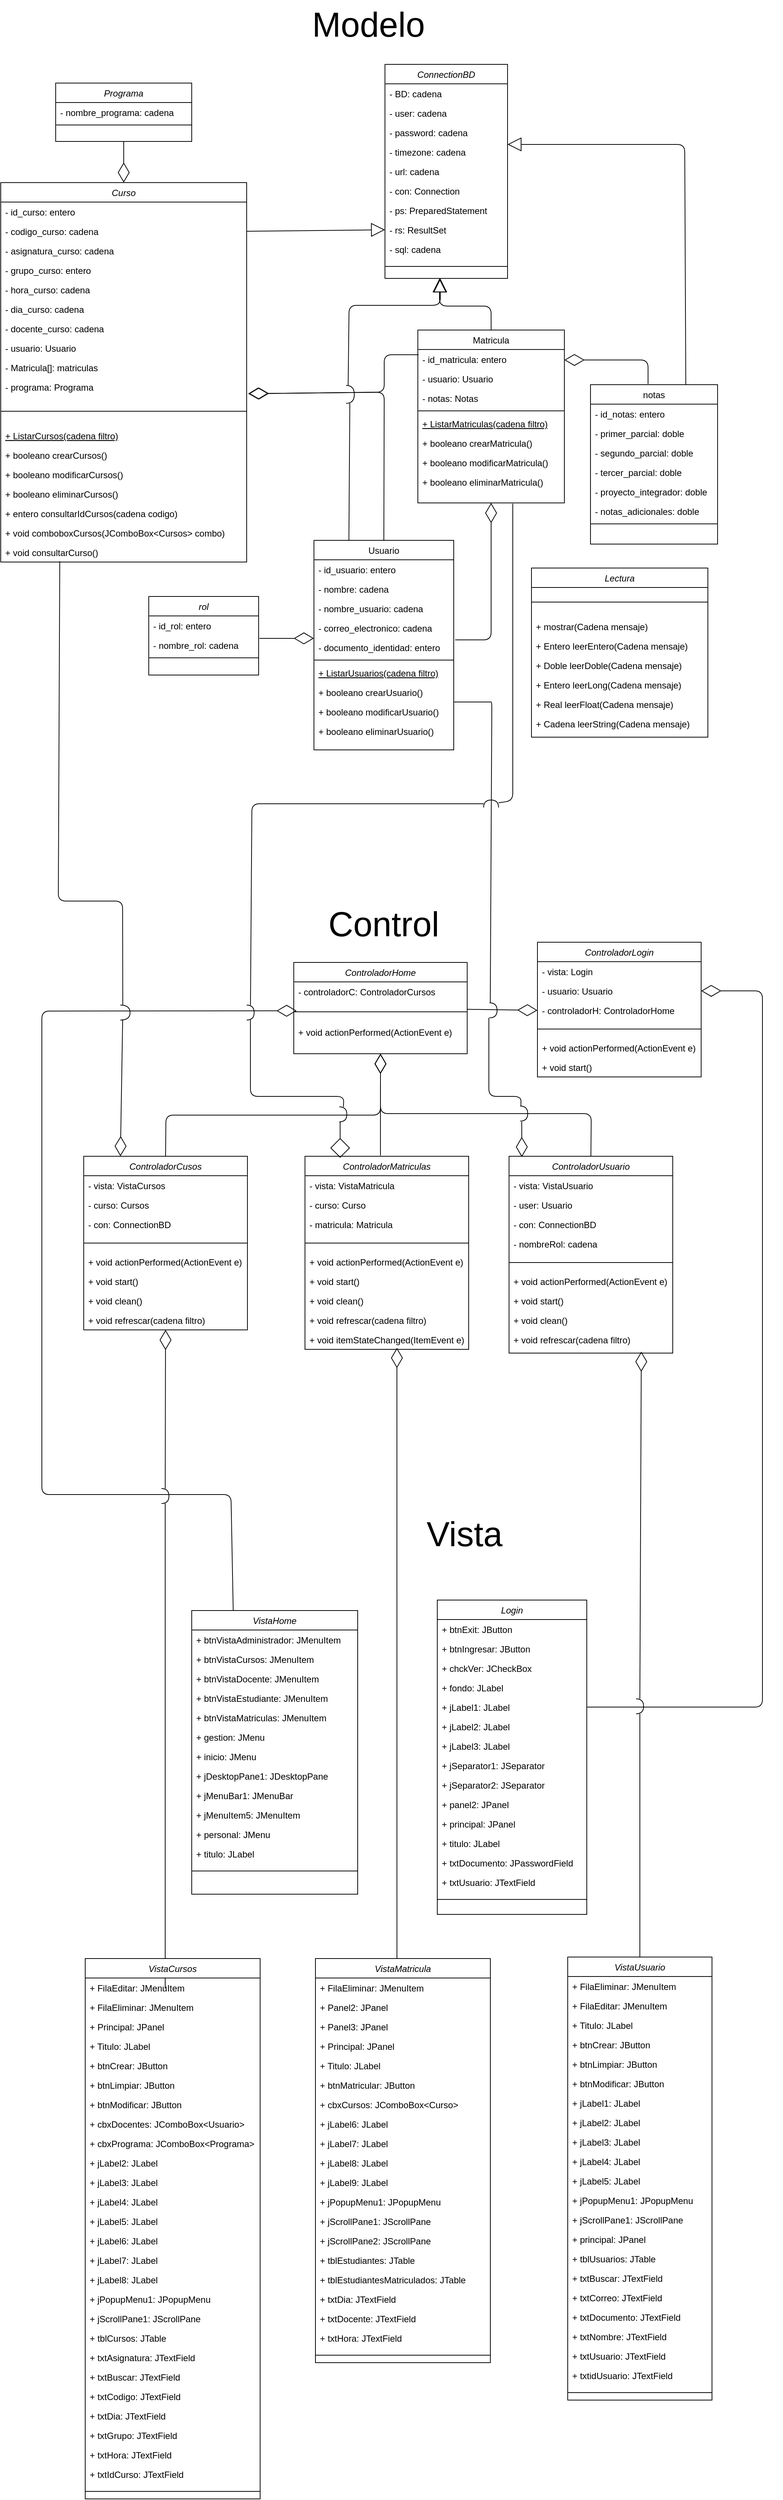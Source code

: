 <mxfile version="13.7.9" type="device"><diagram id="C5RBs43oDa-KdzZeNtuy" name="Page-1"><mxGraphModel dx="2072" dy="826" grid="0" gridSize="10" guides="1" tooltips="1" connect="1" arrows="1" fold="1" page="1" pageScale="1" pageWidth="827" pageHeight="1169" math="0" shadow="0"><root><mxCell id="WIyWlLk6GJQsqaUBKTNV-0"/><mxCell id="WIyWlLk6GJQsqaUBKTNV-1" parent="WIyWlLk6GJQsqaUBKTNV-0"/><mxCell id="-4n7F6-g6sj_ktNBOReR-62" value="" style="endArrow=diamondThin;endFill=0;endSize=24;html=1;entryX=1.009;entryY=0.846;entryDx=0;entryDy=0;entryPerimeter=0;" parent="WIyWlLk6GJQsqaUBKTNV-1" target="GAKuVh-rb-4u0H7aKSCq-53" edge="1"><mxGeometry width="160" relative="1" as="geometry"><mxPoint x="342" y="615" as="sourcePoint"/><mxPoint x="269" y="440" as="targetPoint"/><Array as="points"><mxPoint x="296" y="615"/><mxPoint x="296" y="665"/></Array></mxGeometry></mxCell><mxCell id="-4n7F6-g6sj_ktNBOReR-63" value="" style="endArrow=diamondThin;endFill=0;endSize=24;html=1;exitX=0.453;exitY=-0.004;exitDx=0;exitDy=0;exitPerimeter=0;entryX=0.996;entryY=0.269;entryDx=0;entryDy=0;entryPerimeter=0;" parent="WIyWlLk6GJQsqaUBKTNV-1" source="-4n7F6-g6sj_ktNBOReR-43" edge="1"><mxGeometry width="160" relative="1" as="geometry"><mxPoint x="647.96" y="524.51" as="sourcePoint"/><mxPoint x="537" y="622.004" as="targetPoint"/><Array as="points"><mxPoint x="648.96" y="622.01"/></Array></mxGeometry></mxCell><mxCell id="LZrGPvN1Rmv4Zh9UDZVE-0" value="" style="endArrow=diamondThin;endFill=0;endSize=24;html=1;entryX=0.5;entryY=0;entryDx=0;entryDy=0;exitX=0.5;exitY=1;exitDx=0;exitDy=0;" parent="WIyWlLk6GJQsqaUBKTNV-1" source="zkfFHV4jXpPFQw0GAbJ--0" edge="1" target="GAKuVh-rb-4u0H7aKSCq-31"><mxGeometry width="160" relative="1" as="geometry"><mxPoint x="213" y="147" as="sourcePoint"/><mxPoint x="109" y="147" as="targetPoint"/></mxGeometry></mxCell><mxCell id="LZrGPvN1Rmv4Zh9UDZVE-1" value="" style="endArrow=diamondThin;endFill=0;endSize=24;html=1;exitX=1.007;exitY=0.154;exitDx=0;exitDy=0;exitPerimeter=0;entryX=0;entryY=0.038;entryDx=0;entryDy=0;entryPerimeter=0;" parent="WIyWlLk6GJQsqaUBKTNV-1" source="-4n7F6-g6sj_ktNBOReR-40" target="-4n7F6-g6sj_ktNBOReR-28" edge="1"><mxGeometry width="160" relative="1" as="geometry"><mxPoint x="98.44" y="1367.002" as="sourcePoint"/><mxPoint x="17" y="1047" as="targetPoint"/></mxGeometry></mxCell><mxCell id="LZrGPvN1Rmv4Zh9UDZVE-2" value="" style="endArrow=diamondThin;endFill=0;endSize=24;html=1;exitX=0.5;exitY=0;exitDx=0;exitDy=0;entryX=1.006;entryY=0.846;entryDx=0;entryDy=0;entryPerimeter=0;" parent="WIyWlLk6GJQsqaUBKTNV-1" source="zkfFHV4jXpPFQw0GAbJ--6" target="GAKuVh-rb-4u0H7aKSCq-53" edge="1"><mxGeometry width="160" relative="1" as="geometry"><mxPoint x="471" y="632" as="sourcePoint"/><mxPoint x="104" y="656" as="targetPoint"/><Array as="points"><mxPoint x="296" y="665"/></Array></mxGeometry></mxCell><mxCell id="f6BlD8cQuY46k8K7EtK2-0" value="" style="endArrow=diamondThin;endFill=0;endSize=24;html=1;entryX=0.5;entryY=1;entryDx=0;entryDy=0;" parent="WIyWlLk6GJQsqaUBKTNV-1" target="zkfFHV4jXpPFQw0GAbJ--13" edge="1"><mxGeometry width="160" relative="1" as="geometry"><mxPoint x="391" y="996" as="sourcePoint"/><mxPoint x="176" y="1073" as="targetPoint"/><Array as="points"><mxPoint x="439" y="996"/></Array></mxGeometry></mxCell><mxCell id="GAKuVh-rb-4u0H7aKSCq-0" value="Modelo" style="text;html=1;strokeColor=none;fillColor=none;align=center;verticalAlign=middle;whiteSpace=wrap;rounded=0;fontSize=46;" vertex="1" parent="WIyWlLk6GJQsqaUBKTNV-1"><mxGeometry x="163" y="141" width="224" height="66" as="geometry"/></mxCell><mxCell id="zkfFHV4jXpPFQw0GAbJ--0" value="Programa" style="swimlane;fontStyle=2;align=center;verticalAlign=top;childLayout=stackLayout;horizontal=1;startSize=26;horizontalStack=0;resizeParent=1;resizeLast=0;collapsible=1;marginBottom=0;rounded=0;shadow=0;strokeWidth=1;" parent="WIyWlLk6GJQsqaUBKTNV-1" vertex="1"><mxGeometry x="-143.5" y="252" width="182" height="78" as="geometry"><mxRectangle x="230" y="140" width="160" height="26" as="alternateBounds"/></mxGeometry></mxCell><mxCell id="zkfFHV4jXpPFQw0GAbJ--2" value="- nombre_programa: cadena" style="text;align=left;verticalAlign=top;spacingLeft=4;spacingRight=4;overflow=hidden;rotatable=0;points=[[0,0.5],[1,0.5]];portConstraint=eastwest;rounded=0;shadow=0;html=0;" parent="zkfFHV4jXpPFQw0GAbJ--0" vertex="1"><mxGeometry y="26" width="182" height="26" as="geometry"/></mxCell><mxCell id="zkfFHV4jXpPFQw0GAbJ--4" value="" style="line;html=1;strokeWidth=1;align=left;verticalAlign=middle;spacingTop=-1;spacingLeft=3;spacingRight=3;rotatable=0;labelPosition=right;points=[];portConstraint=eastwest;" parent="zkfFHV4jXpPFQw0GAbJ--0" vertex="1"><mxGeometry y="52" width="182" height="8" as="geometry"/></mxCell><mxCell id="-4n7F6-g6sj_ktNBOReR-38" value="rol" style="swimlane;fontStyle=2;align=center;verticalAlign=top;childLayout=stackLayout;horizontal=1;startSize=26;horizontalStack=0;resizeParent=1;resizeLast=0;collapsible=1;marginBottom=0;rounded=0;shadow=0;strokeWidth=1;" parent="WIyWlLk6GJQsqaUBKTNV-1" vertex="1"><mxGeometry x="-19" y="938" width="147" height="105" as="geometry"><mxRectangle x="230" y="140" width="160" height="26" as="alternateBounds"/></mxGeometry></mxCell><mxCell id="-4n7F6-g6sj_ktNBOReR-39" value="- id_rol: entero" style="text;align=left;verticalAlign=top;spacingLeft=4;spacingRight=4;overflow=hidden;rotatable=0;points=[[0,0.5],[1,0.5]];portConstraint=eastwest;" parent="-4n7F6-g6sj_ktNBOReR-38" vertex="1"><mxGeometry y="26" width="147" height="26" as="geometry"/></mxCell><mxCell id="-4n7F6-g6sj_ktNBOReR-40" value="- nombre_rol: cadena" style="text;align=left;verticalAlign=top;spacingLeft=4;spacingRight=4;overflow=hidden;rotatable=0;points=[[0,0.5],[1,0.5]];portConstraint=eastwest;rounded=0;shadow=0;html=0;" parent="-4n7F6-g6sj_ktNBOReR-38" vertex="1"><mxGeometry y="52" width="147" height="26" as="geometry"/></mxCell><mxCell id="-4n7F6-g6sj_ktNBOReR-41" value="" style="line;html=1;strokeWidth=1;align=left;verticalAlign=middle;spacingTop=-1;spacingLeft=3;spacingRight=3;rotatable=0;labelPosition=right;points=[];portConstraint=eastwest;" parent="-4n7F6-g6sj_ktNBOReR-38" vertex="1"><mxGeometry y="78" width="147" height="8" as="geometry"/></mxCell><mxCell id="GAKuVh-rb-4u0H7aKSCq-1" value="Vista" style="text;html=1;strokeColor=none;fillColor=none;align=center;verticalAlign=middle;whiteSpace=wrap;rounded=0;fontSize=46;" vertex="1" parent="WIyWlLk6GJQsqaUBKTNV-1"><mxGeometry x="332" y="2171" width="143" height="40" as="geometry"/></mxCell><mxCell id="GAKuVh-rb-4u0H7aKSCq-2" value="Control" style="text;html=1;strokeColor=none;fillColor=none;align=center;verticalAlign=middle;whiteSpace=wrap;rounded=0;fontSize=46;" vertex="1" parent="WIyWlLk6GJQsqaUBKTNV-1"><mxGeometry x="224" y="1356" width="143" height="40" as="geometry"/></mxCell><mxCell id="GAKuVh-rb-4u0H7aKSCq-55" value="" style="endArrow=block;endSize=16;endFill=0;html=1;fontSize=46;entryX=0;entryY=0.5;entryDx=0;entryDy=0;exitX=1;exitY=0.5;exitDx=0;exitDy=0;" edge="1" parent="WIyWlLk6GJQsqaUBKTNV-1" source="GAKuVh-rb-4u0H7aKSCq-33" target="GAKuVh-rb-4u0H7aKSCq-29"><mxGeometry x="-1" y="-437" width="160" relative="1" as="geometry"><mxPoint x="382" y="390" as="sourcePoint"/><mxPoint x="542" y="390" as="targetPoint"/><mxPoint x="-303" y="-122" as="offset"/></mxGeometry></mxCell><mxCell id="zkfFHV4jXpPFQw0GAbJ--6" value="Usuario" style="swimlane;fontStyle=0;align=center;verticalAlign=top;childLayout=stackLayout;horizontal=1;startSize=26;horizontalStack=0;resizeParent=1;resizeLast=0;collapsible=1;marginBottom=0;rounded=0;shadow=0;strokeWidth=1;" parent="WIyWlLk6GJQsqaUBKTNV-1" vertex="1"><mxGeometry x="202" y="863" width="187" height="280" as="geometry"><mxRectangle x="130" y="380" width="160" height="26" as="alternateBounds"/></mxGeometry></mxCell><mxCell id="zkfFHV4jXpPFQw0GAbJ--7" value="- id_usuario: entero" style="text;align=left;verticalAlign=top;spacingLeft=4;spacingRight=4;overflow=hidden;rotatable=0;points=[[0,0.5],[1,0.5]];portConstraint=eastwest;" parent="zkfFHV4jXpPFQw0GAbJ--6" vertex="1"><mxGeometry y="26" width="187" height="26" as="geometry"/></mxCell><mxCell id="zkfFHV4jXpPFQw0GAbJ--8" value="- nombre: cadena" style="text;align=left;verticalAlign=top;spacingLeft=4;spacingRight=4;overflow=hidden;rotatable=0;points=[[0,0.5],[1,0.5]];portConstraint=eastwest;rounded=0;shadow=0;html=0;" parent="zkfFHV4jXpPFQw0GAbJ--6" vertex="1"><mxGeometry y="52" width="187" height="26" as="geometry"/></mxCell><mxCell id="-4n7F6-g6sj_ktNBOReR-27" value="- nombre_usuario: cadena" style="text;align=left;verticalAlign=top;spacingLeft=4;spacingRight=4;overflow=hidden;rotatable=0;points=[[0,0.5],[1,0.5]];portConstraint=eastwest;rounded=0;shadow=0;html=0;" parent="zkfFHV4jXpPFQw0GAbJ--6" vertex="1"><mxGeometry y="78" width="187" height="26" as="geometry"/></mxCell><mxCell id="-4n7F6-g6sj_ktNBOReR-29" value="- correo_electronico: cadena" style="text;align=left;verticalAlign=top;spacingLeft=4;spacingRight=4;overflow=hidden;rotatable=0;points=[[0,0.5],[1,0.5]];portConstraint=eastwest;rounded=0;shadow=0;html=0;" parent="zkfFHV4jXpPFQw0GAbJ--6" vertex="1"><mxGeometry y="104" width="187" height="26" as="geometry"/></mxCell><mxCell id="-4n7F6-g6sj_ktNBOReR-28" value="- documento_identidad: entero" style="text;align=left;verticalAlign=top;spacingLeft=4;spacingRight=4;overflow=hidden;rotatable=0;points=[[0,0.5],[1,0.5]];portConstraint=eastwest;rounded=0;shadow=0;html=0;" parent="zkfFHV4jXpPFQw0GAbJ--6" vertex="1"><mxGeometry y="130" width="187" height="26" as="geometry"/></mxCell><mxCell id="zkfFHV4jXpPFQw0GAbJ--9" value="" style="line;html=1;strokeWidth=1;align=left;verticalAlign=middle;spacingTop=-1;spacingLeft=3;spacingRight=3;rotatable=0;labelPosition=right;points=[];portConstraint=eastwest;" parent="zkfFHV4jXpPFQw0GAbJ--6" vertex="1"><mxGeometry y="156" width="187" height="8" as="geometry"/></mxCell><mxCell id="zkfFHV4jXpPFQw0GAbJ--10" value="+ ListarUsuarios(cadena filtro)" style="text;align=left;verticalAlign=top;spacingLeft=4;spacingRight=4;overflow=hidden;rotatable=0;points=[[0,0.5],[1,0.5]];portConstraint=eastwest;fontStyle=4" parent="zkfFHV4jXpPFQw0GAbJ--6" vertex="1"><mxGeometry y="164" width="187" height="26" as="geometry"/></mxCell><mxCell id="-4n7F6-g6sj_ktNBOReR-33" value="+ booleano crearUsuario()" style="text;align=left;verticalAlign=top;spacingLeft=4;spacingRight=4;overflow=hidden;rotatable=0;points=[[0,0.5],[1,0.5]];portConstraint=eastwest;" parent="zkfFHV4jXpPFQw0GAbJ--6" vertex="1"><mxGeometry y="190" width="187" height="26" as="geometry"/></mxCell><mxCell id="-4n7F6-g6sj_ktNBOReR-34" value="+ booleano modificarUsuario()" style="text;align=left;verticalAlign=top;spacingLeft=4;spacingRight=4;overflow=hidden;rotatable=0;points=[[0,0.5],[1,0.5]];portConstraint=eastwest;" parent="zkfFHV4jXpPFQw0GAbJ--6" vertex="1"><mxGeometry y="216" width="187" height="26" as="geometry"/></mxCell><mxCell id="zkfFHV4jXpPFQw0GAbJ--11" value="+ booleano eliminarUsuario()" style="text;align=left;verticalAlign=top;spacingLeft=4;spacingRight=4;overflow=hidden;rotatable=0;points=[[0,0.5],[1,0.5]];portConstraint=eastwest;" parent="zkfFHV4jXpPFQw0GAbJ--6" vertex="1"><mxGeometry y="242" width="187" height="26" as="geometry"/></mxCell><mxCell id="GAKuVh-rb-4u0H7aKSCq-14" value="ConnectionBD" style="swimlane;fontStyle=2;align=center;verticalAlign=top;childLayout=stackLayout;horizontal=1;startSize=26;horizontalStack=0;resizeParent=1;resizeLast=0;collapsible=1;marginBottom=0;rounded=0;shadow=0;strokeWidth=1;" vertex="1" parent="WIyWlLk6GJQsqaUBKTNV-1"><mxGeometry x="297" y="227" width="164" height="286" as="geometry"><mxRectangle x="230" y="140" width="160" height="26" as="alternateBounds"/></mxGeometry></mxCell><mxCell id="GAKuVh-rb-4u0H7aKSCq-22" value="- BD: cadena" style="text;align=left;verticalAlign=top;spacingLeft=4;spacingRight=4;overflow=hidden;rotatable=0;points=[[0,0.5],[1,0.5]];portConstraint=eastwest;" vertex="1" parent="GAKuVh-rb-4u0H7aKSCq-14"><mxGeometry y="26" width="164" height="26" as="geometry"/></mxCell><mxCell id="GAKuVh-rb-4u0H7aKSCq-23" value="- user: cadena" style="text;align=left;verticalAlign=top;spacingLeft=4;spacingRight=4;overflow=hidden;rotatable=0;points=[[0,0.5],[1,0.5]];portConstraint=eastwest;" vertex="1" parent="GAKuVh-rb-4u0H7aKSCq-14"><mxGeometry y="52" width="164" height="26" as="geometry"/></mxCell><mxCell id="GAKuVh-rb-4u0H7aKSCq-24" value="- password: cadena" style="text;align=left;verticalAlign=top;spacingLeft=4;spacingRight=4;overflow=hidden;rotatable=0;points=[[0,0.5],[1,0.5]];portConstraint=eastwest;" vertex="1" parent="GAKuVh-rb-4u0H7aKSCq-14"><mxGeometry y="78" width="164" height="26" as="geometry"/></mxCell><mxCell id="GAKuVh-rb-4u0H7aKSCq-25" value="- timezone: cadena" style="text;align=left;verticalAlign=top;spacingLeft=4;spacingRight=4;overflow=hidden;rotatable=0;points=[[0,0.5],[1,0.5]];portConstraint=eastwest;" vertex="1" parent="GAKuVh-rb-4u0H7aKSCq-14"><mxGeometry y="104" width="164" height="26" as="geometry"/></mxCell><mxCell id="GAKuVh-rb-4u0H7aKSCq-26" value="- url: cadena" style="text;align=left;verticalAlign=top;spacingLeft=4;spacingRight=4;overflow=hidden;rotatable=0;points=[[0,0.5],[1,0.5]];portConstraint=eastwest;" vertex="1" parent="GAKuVh-rb-4u0H7aKSCq-14"><mxGeometry y="130" width="164" height="26" as="geometry"/></mxCell><mxCell id="GAKuVh-rb-4u0H7aKSCq-27" value="- con: Connection" style="text;align=left;verticalAlign=top;spacingLeft=4;spacingRight=4;overflow=hidden;rotatable=0;points=[[0,0.5],[1,0.5]];portConstraint=eastwest;" vertex="1" parent="GAKuVh-rb-4u0H7aKSCq-14"><mxGeometry y="156" width="164" height="26" as="geometry"/></mxCell><mxCell id="GAKuVh-rb-4u0H7aKSCq-28" value="- ps: PreparedStatement" style="text;align=left;verticalAlign=top;spacingLeft=4;spacingRight=4;overflow=hidden;rotatable=0;points=[[0,0.5],[1,0.5]];portConstraint=eastwest;" vertex="1" parent="GAKuVh-rb-4u0H7aKSCq-14"><mxGeometry y="182" width="164" height="26" as="geometry"/></mxCell><mxCell id="GAKuVh-rb-4u0H7aKSCq-29" value="- rs: ResultSet" style="text;align=left;verticalAlign=top;spacingLeft=4;spacingRight=4;overflow=hidden;rotatable=0;points=[[0,0.5],[1,0.5]];portConstraint=eastwest;" vertex="1" parent="GAKuVh-rb-4u0H7aKSCq-14"><mxGeometry y="208" width="164" height="26" as="geometry"/></mxCell><mxCell id="GAKuVh-rb-4u0H7aKSCq-30" value="- sql: cadena" style="text;align=left;verticalAlign=top;spacingLeft=4;spacingRight=4;overflow=hidden;rotatable=0;points=[[0,0.5],[1,0.5]];portConstraint=eastwest;" vertex="1" parent="GAKuVh-rb-4u0H7aKSCq-14"><mxGeometry y="234" width="164" height="26" as="geometry"/></mxCell><mxCell id="GAKuVh-rb-4u0H7aKSCq-15" value="" style="line;html=1;strokeWidth=1;align=left;verticalAlign=middle;spacingTop=-1;spacingLeft=3;spacingRight=3;rotatable=0;labelPosition=right;points=[];portConstraint=eastwest;" vertex="1" parent="GAKuVh-rb-4u0H7aKSCq-14"><mxGeometry y="260" width="164" height="20" as="geometry"/></mxCell><mxCell id="zkfFHV4jXpPFQw0GAbJ--13" value="Matricula" style="swimlane;fontStyle=0;align=center;verticalAlign=top;childLayout=stackLayout;horizontal=1;startSize=26;horizontalStack=0;resizeParent=1;resizeLast=0;collapsible=1;marginBottom=0;rounded=0;shadow=0;strokeWidth=1;" parent="WIyWlLk6GJQsqaUBKTNV-1" vertex="1"><mxGeometry x="341" y="582" width="196" height="231" as="geometry"><mxRectangle x="340" y="380" width="170" height="26" as="alternateBounds"/></mxGeometry></mxCell><mxCell id="zkfFHV4jXpPFQw0GAbJ--14" value="- id_matricula: entero" style="text;align=left;verticalAlign=top;spacingLeft=4;spacingRight=4;overflow=hidden;rotatable=0;points=[[0,0.5],[1,0.5]];portConstraint=eastwest;" parent="zkfFHV4jXpPFQw0GAbJ--13" vertex="1"><mxGeometry y="26" width="196" height="26" as="geometry"/></mxCell><mxCell id="GAKuVh-rb-4u0H7aKSCq-49" value="- usuario: Usuario" style="text;align=left;verticalAlign=top;spacingLeft=4;spacingRight=4;overflow=hidden;rotatable=0;points=[[0,0.5],[1,0.5]];portConstraint=eastwest;" vertex="1" parent="zkfFHV4jXpPFQw0GAbJ--13"><mxGeometry y="52" width="196" height="26" as="geometry"/></mxCell><mxCell id="GAKuVh-rb-4u0H7aKSCq-51" value="- notas: Notas" style="text;align=left;verticalAlign=top;spacingLeft=4;spacingRight=4;overflow=hidden;rotatable=0;points=[[0,0.5],[1,0.5]];portConstraint=eastwest;" vertex="1" parent="zkfFHV4jXpPFQw0GAbJ--13"><mxGeometry y="78" width="196" height="26" as="geometry"/></mxCell><mxCell id="zkfFHV4jXpPFQw0GAbJ--15" value="" style="line;html=1;strokeWidth=1;align=left;verticalAlign=middle;spacingTop=-1;spacingLeft=3;spacingRight=3;rotatable=0;labelPosition=right;points=[];portConstraint=eastwest;" parent="zkfFHV4jXpPFQw0GAbJ--13" vertex="1"><mxGeometry y="104" width="196" height="8" as="geometry"/></mxCell><mxCell id="-4n7F6-g6sj_ktNBOReR-67" value="+ ListarMatriculas(cadena filtro)" style="text;align=left;verticalAlign=top;spacingLeft=4;spacingRight=4;overflow=hidden;rotatable=0;points=[[0,0.5],[1,0.5]];portConstraint=eastwest;fontStyle=4" parent="zkfFHV4jXpPFQw0GAbJ--13" vertex="1"><mxGeometry y="112" width="196" height="26" as="geometry"/></mxCell><mxCell id="-4n7F6-g6sj_ktNBOReR-68" value="+ booleano crearMatricula()" style="text;align=left;verticalAlign=top;spacingLeft=4;spacingRight=4;overflow=hidden;rotatable=0;points=[[0,0.5],[1,0.5]];portConstraint=eastwest;" parent="zkfFHV4jXpPFQw0GAbJ--13" vertex="1"><mxGeometry y="138" width="196" height="26" as="geometry"/></mxCell><mxCell id="-4n7F6-g6sj_ktNBOReR-69" value="+ booleano modificarMatricula()" style="text;align=left;verticalAlign=top;spacingLeft=4;spacingRight=4;overflow=hidden;rotatable=0;points=[[0,0.5],[1,0.5]];portConstraint=eastwest;" parent="zkfFHV4jXpPFQw0GAbJ--13" vertex="1"><mxGeometry y="164" width="196" height="26" as="geometry"/></mxCell><mxCell id="-4n7F6-g6sj_ktNBOReR-70" value="+ booleano eliminarMatricula()" style="text;align=left;verticalAlign=top;spacingLeft=4;spacingRight=4;overflow=hidden;rotatable=0;points=[[0,0.5],[1,0.5]];portConstraint=eastwest;" parent="zkfFHV4jXpPFQw0GAbJ--13" vertex="1"><mxGeometry y="190" width="196" height="26" as="geometry"/></mxCell><mxCell id="GAKuVh-rb-4u0H7aKSCq-31" value="Curso" style="swimlane;fontStyle=2;align=center;verticalAlign=top;childLayout=stackLayout;horizontal=1;startSize=26;horizontalStack=0;resizeParent=1;resizeLast=0;collapsible=1;marginBottom=0;rounded=0;shadow=0;strokeWidth=1;" vertex="1" parent="WIyWlLk6GJQsqaUBKTNV-1"><mxGeometry x="-217" y="385" width="329" height="507" as="geometry"><mxRectangle x="230" y="140" width="160" height="26" as="alternateBounds"/></mxGeometry></mxCell><mxCell id="GAKuVh-rb-4u0H7aKSCq-32" value="- id_curso: entero" style="text;align=left;verticalAlign=top;spacingLeft=4;spacingRight=4;overflow=hidden;rotatable=0;points=[[0,0.5],[1,0.5]];portConstraint=eastwest;" vertex="1" parent="GAKuVh-rb-4u0H7aKSCq-31"><mxGeometry y="26" width="329" height="26" as="geometry"/></mxCell><mxCell id="GAKuVh-rb-4u0H7aKSCq-33" value="- codigo_curso: cadena" style="text;align=left;verticalAlign=top;spacingLeft=4;spacingRight=4;overflow=hidden;rotatable=0;points=[[0,0.5],[1,0.5]];portConstraint=eastwest;" vertex="1" parent="GAKuVh-rb-4u0H7aKSCq-31"><mxGeometry y="52" width="329" height="26" as="geometry"/></mxCell><mxCell id="GAKuVh-rb-4u0H7aKSCq-34" value="- asignatura_curso: cadena" style="text;align=left;verticalAlign=top;spacingLeft=4;spacingRight=4;overflow=hidden;rotatable=0;points=[[0,0.5],[1,0.5]];portConstraint=eastwest;" vertex="1" parent="GAKuVh-rb-4u0H7aKSCq-31"><mxGeometry y="78" width="329" height="26" as="geometry"/></mxCell><mxCell id="GAKuVh-rb-4u0H7aKSCq-35" value="- grupo_curso: entero" style="text;align=left;verticalAlign=top;spacingLeft=4;spacingRight=4;overflow=hidden;rotatable=0;points=[[0,0.5],[1,0.5]];portConstraint=eastwest;" vertex="1" parent="GAKuVh-rb-4u0H7aKSCq-31"><mxGeometry y="104" width="329" height="26" as="geometry"/></mxCell><mxCell id="GAKuVh-rb-4u0H7aKSCq-36" value="- hora_curso: cadena" style="text;align=left;verticalAlign=top;spacingLeft=4;spacingRight=4;overflow=hidden;rotatable=0;points=[[0,0.5],[1,0.5]];portConstraint=eastwest;" vertex="1" parent="GAKuVh-rb-4u0H7aKSCq-31"><mxGeometry y="130" width="329" height="26" as="geometry"/></mxCell><mxCell id="GAKuVh-rb-4u0H7aKSCq-37" value="- dia_curso: cadena" style="text;align=left;verticalAlign=top;spacingLeft=4;spacingRight=4;overflow=hidden;rotatable=0;points=[[0,0.5],[1,0.5]];portConstraint=eastwest;" vertex="1" parent="GAKuVh-rb-4u0H7aKSCq-31"><mxGeometry y="156" width="329" height="26" as="geometry"/></mxCell><mxCell id="GAKuVh-rb-4u0H7aKSCq-38" value="- docente_curso: cadena" style="text;align=left;verticalAlign=top;spacingLeft=4;spacingRight=4;overflow=hidden;rotatable=0;points=[[0,0.5],[1,0.5]];portConstraint=eastwest;" vertex="1" parent="GAKuVh-rb-4u0H7aKSCq-31"><mxGeometry y="182" width="329" height="26" as="geometry"/></mxCell><mxCell id="GAKuVh-rb-4u0H7aKSCq-52" value="- usuario: Usuario" style="text;align=left;verticalAlign=top;spacingLeft=4;spacingRight=4;overflow=hidden;rotatable=0;points=[[0,0.5],[1,0.5]];portConstraint=eastwest;rounded=0;shadow=0;html=0;" vertex="1" parent="GAKuVh-rb-4u0H7aKSCq-31"><mxGeometry y="208" width="329" height="26" as="geometry"/></mxCell><mxCell id="GAKuVh-rb-4u0H7aKSCq-54" value="- Matricula[]: matriculas" style="text;align=left;verticalAlign=top;spacingLeft=4;spacingRight=4;overflow=hidden;rotatable=0;points=[[0,0.5],[1,0.5]];portConstraint=eastwest;rounded=0;shadow=0;html=0;" vertex="1" parent="GAKuVh-rb-4u0H7aKSCq-31"><mxGeometry y="234" width="329" height="26" as="geometry"/></mxCell><mxCell id="GAKuVh-rb-4u0H7aKSCq-53" value="- programa: Programa" style="text;align=left;verticalAlign=top;spacingLeft=4;spacingRight=4;overflow=hidden;rotatable=0;points=[[0,0.5],[1,0.5]];portConstraint=eastwest;rounded=0;shadow=0;html=0;" vertex="1" parent="GAKuVh-rb-4u0H7aKSCq-31"><mxGeometry y="260" width="329" height="26" as="geometry"/></mxCell><mxCell id="GAKuVh-rb-4u0H7aKSCq-41" value="" style="line;html=1;strokeWidth=1;align=left;verticalAlign=middle;spacingTop=-1;spacingLeft=3;spacingRight=3;rotatable=0;labelPosition=right;points=[];portConstraint=eastwest;" vertex="1" parent="GAKuVh-rb-4u0H7aKSCq-31"><mxGeometry y="286" width="329" height="39" as="geometry"/></mxCell><mxCell id="GAKuVh-rb-4u0H7aKSCq-42" value="+ ListarCursos(cadena filtro)" style="text;align=left;verticalAlign=top;spacingLeft=4;spacingRight=4;overflow=hidden;rotatable=0;points=[[0,0.5],[1,0.5]];portConstraint=eastwest;fontStyle=4" vertex="1" parent="GAKuVh-rb-4u0H7aKSCq-31"><mxGeometry y="325" width="329" height="26" as="geometry"/></mxCell><mxCell id="GAKuVh-rb-4u0H7aKSCq-43" value="+ booleano crearCursos()" style="text;align=left;verticalAlign=top;spacingLeft=4;spacingRight=4;overflow=hidden;rotatable=0;points=[[0,0.5],[1,0.5]];portConstraint=eastwest;" vertex="1" parent="GAKuVh-rb-4u0H7aKSCq-31"><mxGeometry y="351" width="329" height="26" as="geometry"/></mxCell><mxCell id="GAKuVh-rb-4u0H7aKSCq-45" value="+ booleano modificarCursos()" style="text;align=left;verticalAlign=top;spacingLeft=4;spacingRight=4;overflow=hidden;rotatable=0;points=[[0,0.5],[1,0.5]];portConstraint=eastwest;" vertex="1" parent="GAKuVh-rb-4u0H7aKSCq-31"><mxGeometry y="377" width="329" height="26" as="geometry"/></mxCell><mxCell id="GAKuVh-rb-4u0H7aKSCq-44" value="+ booleano eliminarCursos()" style="text;align=left;verticalAlign=top;spacingLeft=4;spacingRight=4;overflow=hidden;rotatable=0;points=[[0,0.5],[1,0.5]];portConstraint=eastwest;" vertex="1" parent="GAKuVh-rb-4u0H7aKSCq-31"><mxGeometry y="403" width="329" height="26" as="geometry"/></mxCell><mxCell id="GAKuVh-rb-4u0H7aKSCq-46" value="+ entero consultarIdCursos(cadena codigo)" style="text;align=left;verticalAlign=top;spacingLeft=4;spacingRight=4;overflow=hidden;rotatable=0;points=[[0,0.5],[1,0.5]];portConstraint=eastwest;" vertex="1" parent="GAKuVh-rb-4u0H7aKSCq-31"><mxGeometry y="429" width="329" height="26" as="geometry"/></mxCell><mxCell id="GAKuVh-rb-4u0H7aKSCq-47" value="+ void comboboxCursos(JComboBox&lt;Cursos&gt; combo)" style="text;align=left;verticalAlign=top;spacingLeft=4;spacingRight=4;overflow=hidden;rotatable=0;points=[[0,0.5],[1,0.5]];portConstraint=eastwest;" vertex="1" parent="GAKuVh-rb-4u0H7aKSCq-31"><mxGeometry y="455" width="329" height="26" as="geometry"/></mxCell><mxCell id="GAKuVh-rb-4u0H7aKSCq-48" value="+ void consultarCurso()" style="text;align=left;verticalAlign=top;spacingLeft=4;spacingRight=4;overflow=hidden;rotatable=0;points=[[0,0.5],[1,0.5]];portConstraint=eastwest;" vertex="1" parent="GAKuVh-rb-4u0H7aKSCq-31"><mxGeometry y="481" width="329" height="26" as="geometry"/></mxCell><mxCell id="GAKuVh-rb-4u0H7aKSCq-56" value="" style="endArrow=block;endSize=16;endFill=0;html=1;fontSize=46;exitX=0.5;exitY=0;exitDx=0;exitDy=0;" edge="1" parent="WIyWlLk6GJQsqaUBKTNV-1" source="zkfFHV4jXpPFQw0GAbJ--13"><mxGeometry x="-1" y="-437" width="160" relative="1" as="geometry"><mxPoint x="535" y="503" as="sourcePoint"/><mxPoint x="370" y="513" as="targetPoint"/><mxPoint x="-303" y="-122" as="offset"/><Array as="points"><mxPoint x="439" y="550"/><mxPoint x="370" y="550"/></Array></mxGeometry></mxCell><mxCell id="GAKuVh-rb-4u0H7aKSCq-57" value="" style="endArrow=block;endSize=16;endFill=0;html=1;fontSize=46;exitX=0.25;exitY=0;exitDx=0;exitDy=0;" edge="1" parent="WIyWlLk6GJQsqaUBKTNV-1" source="GAKuVh-rb-4u0H7aKSCq-58"><mxGeometry x="-1" y="-437" width="160" relative="1" as="geometry"><mxPoint x="605.96" y="611" as="sourcePoint"/><mxPoint x="371" y="513" as="targetPoint"/><mxPoint x="-303" y="-122" as="offset"/><Array as="points"><mxPoint x="249" y="549"/><mxPoint x="371" y="549"/></Array></mxGeometry></mxCell><mxCell id="GAKuVh-rb-4u0H7aKSCq-58" value="" style="shape=requiredInterface;html=1;verticalLabelPosition=bottom;fontSize=46;" vertex="1" parent="WIyWlLk6GJQsqaUBKTNV-1"><mxGeometry x="245" y="656" width="11" height="24" as="geometry"/></mxCell><mxCell id="GAKuVh-rb-4u0H7aKSCq-59" value="" style="endArrow=none;endSize=16;endFill=0;html=1;fontSize=46;exitX=0.25;exitY=0;exitDx=0;exitDy=0;" edge="1" parent="WIyWlLk6GJQsqaUBKTNV-1" source="zkfFHV4jXpPFQw0GAbJ--6"><mxGeometry x="-1" y="-437" width="160" relative="1" as="geometry"><mxPoint x="248.75" y="863" as="sourcePoint"/><mxPoint x="250" y="680" as="targetPoint"/><mxPoint x="-303" y="-122" as="offset"/><Array as="points"/></mxGeometry></mxCell><mxCell id="GAKuVh-rb-4u0H7aKSCq-61" value="" style="endArrow=block;endSize=16;endFill=0;html=1;fontSize=46;exitX=0.75;exitY=0;exitDx=0;exitDy=0;entryX=1;entryY=0.115;entryDx=0;entryDy=0;entryPerimeter=0;" edge="1" parent="WIyWlLk6GJQsqaUBKTNV-1" source="-4n7F6-g6sj_ktNBOReR-43" target="GAKuVh-rb-4u0H7aKSCq-25"><mxGeometry x="-1" y="-437" width="160" relative="1" as="geometry"><mxPoint x="593" y="498" as="sourcePoint"/><mxPoint x="676" y="410" as="targetPoint"/><mxPoint x="-303" y="-122" as="offset"/><Array as="points"><mxPoint x="698" y="334"/></Array></mxGeometry></mxCell><mxCell id="-4n7F6-g6sj_ktNBOReR-43" value="notas" style="swimlane;fontStyle=0;align=center;verticalAlign=top;childLayout=stackLayout;horizontal=1;startSize=26;horizontalStack=0;resizeParent=1;resizeLast=0;collapsible=1;marginBottom=0;rounded=0;shadow=0;strokeWidth=1;" parent="WIyWlLk6GJQsqaUBKTNV-1" vertex="1"><mxGeometry x="571.96" y="655.01" width="170" height="213" as="geometry"><mxRectangle x="550" y="140" width="160" height="26" as="alternateBounds"/></mxGeometry></mxCell><mxCell id="-4n7F6-g6sj_ktNBOReR-44" value="- id_notas: entero" style="text;align=left;verticalAlign=top;spacingLeft=4;spacingRight=4;overflow=hidden;rotatable=0;points=[[0,0.5],[1,0.5]];portConstraint=eastwest;" parent="-4n7F6-g6sj_ktNBOReR-43" vertex="1"><mxGeometry y="26" width="170" height="26" as="geometry"/></mxCell><mxCell id="-4n7F6-g6sj_ktNBOReR-45" value="- primer_parcial: doble" style="text;align=left;verticalAlign=top;spacingLeft=4;spacingRight=4;overflow=hidden;rotatable=0;points=[[0,0.5],[1,0.5]];portConstraint=eastwest;rounded=0;shadow=0;html=0;" parent="-4n7F6-g6sj_ktNBOReR-43" vertex="1"><mxGeometry y="52" width="170" height="26" as="geometry"/></mxCell><mxCell id="-4n7F6-g6sj_ktNBOReR-60" value="- segundo_parcial: doble" style="text;align=left;verticalAlign=top;spacingLeft=4;spacingRight=4;overflow=hidden;rotatable=0;points=[[0,0.5],[1,0.5]];portConstraint=eastwest;rounded=0;shadow=0;html=0;" parent="-4n7F6-g6sj_ktNBOReR-43" vertex="1"><mxGeometry y="78" width="170" height="26" as="geometry"/></mxCell><mxCell id="-4n7F6-g6sj_ktNBOReR-59" value="- tercer_parcial: doble" style="text;align=left;verticalAlign=top;spacingLeft=4;spacingRight=4;overflow=hidden;rotatable=0;points=[[0,0.5],[1,0.5]];portConstraint=eastwest;rounded=0;shadow=0;html=0;" parent="-4n7F6-g6sj_ktNBOReR-43" vertex="1"><mxGeometry y="104" width="170" height="26" as="geometry"/></mxCell><mxCell id="-4n7F6-g6sj_ktNBOReR-46" value="- proyecto_integrador: doble" style="text;align=left;verticalAlign=top;spacingLeft=4;spacingRight=4;overflow=hidden;rotatable=0;points=[[0,0.5],[1,0.5]];portConstraint=eastwest;rounded=0;shadow=0;html=0;" parent="-4n7F6-g6sj_ktNBOReR-43" vertex="1"><mxGeometry y="130" width="170" height="26" as="geometry"/></mxCell><mxCell id="-4n7F6-g6sj_ktNBOReR-47" value="- notas_adicionales: doble" style="text;align=left;verticalAlign=top;spacingLeft=4;spacingRight=4;overflow=hidden;rotatable=0;points=[[0,0.5],[1,0.5]];portConstraint=eastwest;rounded=0;shadow=0;html=0;" parent="-4n7F6-g6sj_ktNBOReR-43" vertex="1"><mxGeometry y="156" width="170" height="26" as="geometry"/></mxCell><mxCell id="-4n7F6-g6sj_ktNBOReR-53" value="" style="line;html=1;strokeWidth=1;align=left;verticalAlign=middle;spacingTop=-1;spacingLeft=3;spacingRight=3;rotatable=0;labelPosition=right;points=[];portConstraint=eastwest;" parent="-4n7F6-g6sj_ktNBOReR-43" vertex="1"><mxGeometry y="182" width="170" height="8" as="geometry"/></mxCell><mxCell id="GAKuVh-rb-4u0H7aKSCq-3" value="Lectura" style="swimlane;fontStyle=2;align=center;verticalAlign=top;childLayout=stackLayout;horizontal=1;startSize=26;horizontalStack=0;resizeParent=1;resizeLast=0;collapsible=1;marginBottom=0;rounded=0;shadow=0;strokeWidth=1;" vertex="1" parent="WIyWlLk6GJQsqaUBKTNV-1"><mxGeometry x="493" y="900" width="236" height="226" as="geometry"><mxRectangle x="230" y="140" width="160" height="26" as="alternateBounds"/></mxGeometry></mxCell><mxCell id="GAKuVh-rb-4u0H7aKSCq-5" value="" style="line;html=1;strokeWidth=1;align=left;verticalAlign=middle;spacingTop=-1;spacingLeft=3;spacingRight=3;rotatable=0;labelPosition=right;points=[];portConstraint=eastwest;" vertex="1" parent="GAKuVh-rb-4u0H7aKSCq-3"><mxGeometry y="26" width="236" height="39" as="geometry"/></mxCell><mxCell id="GAKuVh-rb-4u0H7aKSCq-6" value="+ mostrar(Cadena mensaje)" style="text;align=left;verticalAlign=top;spacingLeft=4;spacingRight=4;overflow=hidden;rotatable=0;points=[[0,0.5],[1,0.5]];portConstraint=eastwest;rounded=0;shadow=0;html=0;" vertex="1" parent="GAKuVh-rb-4u0H7aKSCq-3"><mxGeometry y="65" width="236" height="26" as="geometry"/></mxCell><mxCell id="GAKuVh-rb-4u0H7aKSCq-7" value="+ Entero leerEntero(Cadena mensaje)" style="text;align=left;verticalAlign=top;spacingLeft=4;spacingRight=4;overflow=hidden;rotatable=0;points=[[0,0.5],[1,0.5]];portConstraint=eastwest;rounded=0;shadow=0;html=0;" vertex="1" parent="GAKuVh-rb-4u0H7aKSCq-3"><mxGeometry y="91" width="236" height="26" as="geometry"/></mxCell><mxCell id="GAKuVh-rb-4u0H7aKSCq-8" value="+ Doble leerDoble(Cadena mensaje)" style="text;align=left;verticalAlign=top;spacingLeft=4;spacingRight=4;overflow=hidden;rotatable=0;points=[[0,0.5],[1,0.5]];portConstraint=eastwest;rounded=0;shadow=0;html=0;" vertex="1" parent="GAKuVh-rb-4u0H7aKSCq-3"><mxGeometry y="117" width="236" height="26" as="geometry"/></mxCell><mxCell id="GAKuVh-rb-4u0H7aKSCq-9" value="+ Entero leerLong(Cadena mensaje)" style="text;align=left;verticalAlign=top;spacingLeft=4;spacingRight=4;overflow=hidden;rotatable=0;points=[[0,0.5],[1,0.5]];portConstraint=eastwest;rounded=0;shadow=0;html=0;" vertex="1" parent="GAKuVh-rb-4u0H7aKSCq-3"><mxGeometry y="143" width="236" height="26" as="geometry"/></mxCell><mxCell id="GAKuVh-rb-4u0H7aKSCq-11" value="+ Real leerFloat(Cadena mensaje)" style="text;align=left;verticalAlign=top;spacingLeft=4;spacingRight=4;overflow=hidden;rotatable=0;points=[[0,0.5],[1,0.5]];portConstraint=eastwest;rounded=0;shadow=0;html=0;" vertex="1" parent="GAKuVh-rb-4u0H7aKSCq-3"><mxGeometry y="169" width="236" height="26" as="geometry"/></mxCell><mxCell id="GAKuVh-rb-4u0H7aKSCq-10" value="+ Cadena leerString(Cadena mensaje)" style="text;align=left;verticalAlign=top;spacingLeft=4;spacingRight=4;overflow=hidden;rotatable=0;points=[[0,0.5],[1,0.5]];portConstraint=eastwest;rounded=0;shadow=0;html=0;" vertex="1" parent="GAKuVh-rb-4u0H7aKSCq-3"><mxGeometry y="195" width="236" height="26" as="geometry"/></mxCell><mxCell id="GAKuVh-rb-4u0H7aKSCq-124" value="" style="endArrow=diamondThin;endFill=0;endSize=24;html=1;exitX=0.5;exitY=0;exitDx=0;exitDy=0;entryX=0.5;entryY=1;entryDx=0;entryDy=0;" edge="1" parent="WIyWlLk6GJQsqaUBKTNV-1" source="GAKuVh-rb-4u0H7aKSCq-62" target="GAKuVh-rb-4u0H7aKSCq-76"><mxGeometry width="160" relative="1" as="geometry"><mxPoint x="204.97" y="1670.168" as="sourcePoint"/><mxPoint x="93" y="1638.014" as="targetPoint"/><Array as="points"><mxPoint x="4" y="1631.01"/><mxPoint x="291" y="1631.01"/></Array></mxGeometry></mxCell><mxCell id="GAKuVh-rb-4u0H7aKSCq-126" value="" style="endArrow=diamondThin;endFill=0;endSize=24;html=1;entryX=0;entryY=0.5;entryDx=0;entryDy=0;" edge="1" parent="WIyWlLk6GJQsqaUBKTNV-1" source="GAKuVh-rb-4u0H7aKSCq-76" target="GAKuVh-rb-4u0H7aKSCq-127"><mxGeometry width="160" relative="1" as="geometry"><mxPoint x="268" y="1335.01" as="sourcePoint"/><mxPoint x="268" y="1415.01" as="targetPoint"/></mxGeometry></mxCell><mxCell id="GAKuVh-rb-4u0H7aKSCq-128" value="" style="endArrow=diamondThin;endFill=0;endSize=24;html=1;exitX=0.5;exitY=0;exitDx=0;exitDy=0;entryX=0.5;entryY=1;entryDx=0;entryDy=0;" edge="1" parent="WIyWlLk6GJQsqaUBKTNV-1" source="GAKuVh-rb-4u0H7aKSCq-105" target="GAKuVh-rb-4u0H7aKSCq-76"><mxGeometry width="160" relative="1" as="geometry"><mxPoint x="50.5" y="1683.01" as="sourcePoint"/><mxPoint x="254" y="1575.01" as="targetPoint"/><Array as="points"><mxPoint x="573" y="1629.01"/><mxPoint x="291" y="1629.01"/></Array></mxGeometry></mxCell><mxCell id="GAKuVh-rb-4u0H7aKSCq-129" value="" style="endArrow=diamondThin;endFill=0;endSize=24;html=1;entryX=0.5;entryY=1;entryDx=0;entryDy=0;exitX=0.461;exitY=-0.004;exitDx=0;exitDy=0;exitPerimeter=0;" edge="1" parent="WIyWlLk6GJQsqaUBKTNV-1" source="GAKuVh-rb-4u0H7aKSCq-95" target="GAKuVh-rb-4u0H7aKSCq-76"><mxGeometry width="160" relative="1" as="geometry"><mxPoint x="291" y="1668.01" as="sourcePoint"/><mxPoint x="257.75" y="1367.01" as="targetPoint"/></mxGeometry></mxCell><mxCell id="GAKuVh-rb-4u0H7aKSCq-86" value="ControladorLogin" style="swimlane;fontStyle=2;align=center;verticalAlign=top;childLayout=stackLayout;horizontal=1;startSize=26;horizontalStack=0;resizeParent=1;resizeLast=0;collapsible=1;marginBottom=0;rounded=0;shadow=0;strokeWidth=1;" vertex="1" parent="WIyWlLk6GJQsqaUBKTNV-1"><mxGeometry x="501" y="1400.01" width="219" height="180" as="geometry"><mxRectangle x="230" y="140" width="160" height="26" as="alternateBounds"/></mxGeometry></mxCell><mxCell id="GAKuVh-rb-4u0H7aKSCq-87" value="- vista: Login" style="text;align=left;verticalAlign=top;spacingLeft=4;spacingRight=4;overflow=hidden;rotatable=0;points=[[0,0.5],[1,0.5]];portConstraint=eastwest;rounded=0;shadow=0;html=0;" vertex="1" parent="GAKuVh-rb-4u0H7aKSCq-86"><mxGeometry y="26" width="219" height="26" as="geometry"/></mxCell><mxCell id="GAKuVh-rb-4u0H7aKSCq-89" value="- usuario: Usuario" style="text;align=left;verticalAlign=top;spacingLeft=4;spacingRight=4;overflow=hidden;rotatable=0;points=[[0,0.5],[1,0.5]];portConstraint=eastwest;rounded=0;shadow=0;html=0;" vertex="1" parent="GAKuVh-rb-4u0H7aKSCq-86"><mxGeometry y="52" width="219" height="26" as="geometry"/></mxCell><mxCell id="GAKuVh-rb-4u0H7aKSCq-127" value="- controladorH: ControladorHome" style="text;align=left;verticalAlign=top;spacingLeft=4;spacingRight=4;overflow=hidden;rotatable=0;points=[[0,0.5],[1,0.5]];portConstraint=eastwest;rounded=0;shadow=0;html=0;" vertex="1" parent="GAKuVh-rb-4u0H7aKSCq-86"><mxGeometry y="78" width="219" height="26" as="geometry"/></mxCell><mxCell id="GAKuVh-rb-4u0H7aKSCq-90" value="" style="line;html=1;strokeWidth=1;align=left;verticalAlign=middle;spacingTop=-1;spacingLeft=3;spacingRight=3;rotatable=0;labelPosition=right;points=[];portConstraint=eastwest;" vertex="1" parent="GAKuVh-rb-4u0H7aKSCq-86"><mxGeometry y="104" width="219" height="24" as="geometry"/></mxCell><mxCell id="GAKuVh-rb-4u0H7aKSCq-91" value="+ void actionPerformed(ActionEvent e)" style="text;align=left;verticalAlign=top;spacingLeft=4;spacingRight=4;overflow=hidden;rotatable=0;points=[[0,0.5],[1,0.5]];portConstraint=eastwest;rounded=0;shadow=0;html=0;" vertex="1" parent="GAKuVh-rb-4u0H7aKSCq-86"><mxGeometry y="128" width="219" height="26" as="geometry"/></mxCell><mxCell id="GAKuVh-rb-4u0H7aKSCq-92" value="+ void start()" style="text;align=left;verticalAlign=top;spacingLeft=4;spacingRight=4;overflow=hidden;rotatable=0;points=[[0,0.5],[1,0.5]];portConstraint=eastwest;rounded=0;shadow=0;html=0;" vertex="1" parent="GAKuVh-rb-4u0H7aKSCq-86"><mxGeometry y="154" width="219" height="26" as="geometry"/></mxCell><mxCell id="GAKuVh-rb-4u0H7aKSCq-76" value="ControladorHome" style="swimlane;fontStyle=2;align=center;verticalAlign=top;childLayout=stackLayout;horizontal=1;startSize=26;horizontalStack=0;resizeParent=1;resizeLast=0;collapsible=1;marginBottom=0;rounded=0;shadow=0;strokeWidth=1;" vertex="1" parent="WIyWlLk6GJQsqaUBKTNV-1"><mxGeometry x="175" y="1427" width="232" height="121.99" as="geometry"><mxRectangle x="230" y="140" width="160" height="26" as="alternateBounds"/></mxGeometry></mxCell><mxCell id="GAKuVh-rb-4u0H7aKSCq-125" value="- controladorC: ControladorCursos" style="text;align=left;verticalAlign=top;spacingLeft=4;spacingRight=4;overflow=hidden;rotatable=0;points=[[0,0.5],[1,0.5]];portConstraint=eastwest;rounded=0;shadow=0;html=0;" vertex="1" parent="GAKuVh-rb-4u0H7aKSCq-76"><mxGeometry y="26" width="232" height="26" as="geometry"/></mxCell><mxCell id="GAKuVh-rb-4u0H7aKSCq-80" value="" style="line;html=1;strokeWidth=1;align=left;verticalAlign=middle;spacingTop=-1;spacingLeft=3;spacingRight=3;rotatable=0;labelPosition=right;points=[];portConstraint=eastwest;" vertex="1" parent="GAKuVh-rb-4u0H7aKSCq-76"><mxGeometry y="52" width="232" height="28" as="geometry"/></mxCell><mxCell id="GAKuVh-rb-4u0H7aKSCq-85" value="+ void actionPerformed(ActionEvent e)" style="text;align=left;verticalAlign=top;spacingLeft=4;spacingRight=4;overflow=hidden;rotatable=0;points=[[0,0.5],[1,0.5]];portConstraint=eastwest;rounded=0;shadow=0;html=0;" vertex="1" parent="GAKuVh-rb-4u0H7aKSCq-76"><mxGeometry y="80" width="232" height="26" as="geometry"/></mxCell><mxCell id="GAKuVh-rb-4u0H7aKSCq-261" value="" style="endArrow=diamondThin;endFill=0;endSize=24;html=1;entryX=0.017;entryY=0.45;entryDx=0;entryDy=0;entryPerimeter=0;exitX=0.25;exitY=0;exitDx=0;exitDy=0;" edge="1" parent="WIyWlLk6GJQsqaUBKTNV-1" source="GAKuVh-rb-4u0H7aKSCq-183" target="GAKuVh-rb-4u0H7aKSCq-80"><mxGeometry width="160" relative="1" as="geometry"><mxPoint x="253" y="2289" as="sourcePoint"/><mxPoint x="-131" y="1894.0" as="targetPoint"/><Array as="points"><mxPoint x="91" y="2138"/><mxPoint x="-162" y="2138"/><mxPoint x="-162" y="1492"/></Array></mxGeometry></mxCell><mxCell id="GAKuVh-rb-4u0H7aKSCq-262" value="" style="endArrow=diamondThin;endFill=0;endSize=24;html=1;entryX=1;entryY=0.5;entryDx=0;entryDy=0;exitX=1;exitY=0.5;exitDx=0;exitDy=0;" edge="1" parent="WIyWlLk6GJQsqaUBKTNV-1" source="GAKuVh-rb-4u0H7aKSCq-143" target="GAKuVh-rb-4u0H7aKSCq-89"><mxGeometry width="160" relative="1" as="geometry"><mxPoint x="788" y="2444" as="sourcePoint"/><mxPoint x="814" y="1827.0" as="targetPoint"/><Array as="points"><mxPoint x="802" y="2422"/><mxPoint x="802" y="1465"/></Array></mxGeometry></mxCell><mxCell id="GAKuVh-rb-4u0H7aKSCq-130" value="Login" style="swimlane;fontStyle=2;align=center;verticalAlign=top;childLayout=stackLayout;horizontal=1;startSize=26;horizontalStack=0;resizeParent=1;resizeLast=0;collapsible=1;marginBottom=0;rounded=0;shadow=0;strokeWidth=1;" vertex="1" parent="WIyWlLk6GJQsqaUBKTNV-1"><mxGeometry x="367" y="2279" width="200" height="420" as="geometry"><mxRectangle x="230" y="140" width="160" height="26" as="alternateBounds"/></mxGeometry></mxCell><mxCell id="GAKuVh-rb-4u0H7aKSCq-135" value="+ btnExit: JButton" style="text;align=left;verticalAlign=top;spacingLeft=4;spacingRight=4;overflow=hidden;rotatable=0;points=[[0,0.5],[1,0.5]];portConstraint=eastwest;rounded=0;shadow=0;html=0;" vertex="1" parent="GAKuVh-rb-4u0H7aKSCq-130"><mxGeometry y="26" width="200" height="26" as="geometry"/></mxCell><mxCell id="GAKuVh-rb-4u0H7aKSCq-136" value="+ btnIngresar: JButton" style="text;align=left;verticalAlign=top;spacingLeft=4;spacingRight=4;overflow=hidden;rotatable=0;points=[[0,0.5],[1,0.5]];portConstraint=eastwest;rounded=0;shadow=0;html=0;" vertex="1" parent="GAKuVh-rb-4u0H7aKSCq-130"><mxGeometry y="52" width="200" height="26" as="geometry"/></mxCell><mxCell id="GAKuVh-rb-4u0H7aKSCq-141" value="+ chckVer: JCheckBox" style="text;align=left;verticalAlign=top;spacingLeft=4;spacingRight=4;overflow=hidden;rotatable=0;points=[[0,0.5],[1,0.5]];portConstraint=eastwest;rounded=0;shadow=0;html=0;" vertex="1" parent="GAKuVh-rb-4u0H7aKSCq-130"><mxGeometry y="78" width="200" height="26" as="geometry"/></mxCell><mxCell id="GAKuVh-rb-4u0H7aKSCq-142" value="+ fondo: JLabel" style="text;align=left;verticalAlign=top;spacingLeft=4;spacingRight=4;overflow=hidden;rotatable=0;points=[[0,0.5],[1,0.5]];portConstraint=eastwest;rounded=0;shadow=0;html=0;" vertex="1" parent="GAKuVh-rb-4u0H7aKSCq-130"><mxGeometry y="104" width="200" height="26" as="geometry"/></mxCell><mxCell id="GAKuVh-rb-4u0H7aKSCq-143" value="+ jLabel1: JLabel" style="text;align=left;verticalAlign=top;spacingLeft=4;spacingRight=4;overflow=hidden;rotatable=0;points=[[0,0.5],[1,0.5]];portConstraint=eastwest;rounded=0;shadow=0;html=0;" vertex="1" parent="GAKuVh-rb-4u0H7aKSCq-130"><mxGeometry y="130" width="200" height="26" as="geometry"/></mxCell><mxCell id="GAKuVh-rb-4u0H7aKSCq-144" value="+ jLabel2: JLabel" style="text;align=left;verticalAlign=top;spacingLeft=4;spacingRight=4;overflow=hidden;rotatable=0;points=[[0,0.5],[1,0.5]];portConstraint=eastwest;rounded=0;shadow=0;html=0;" vertex="1" parent="GAKuVh-rb-4u0H7aKSCq-130"><mxGeometry y="156" width="200" height="26" as="geometry"/></mxCell><mxCell id="GAKuVh-rb-4u0H7aKSCq-145" value="+ jLabel3: JLabel" style="text;align=left;verticalAlign=top;spacingLeft=4;spacingRight=4;overflow=hidden;rotatable=0;points=[[0,0.5],[1,0.5]];portConstraint=eastwest;rounded=0;shadow=0;html=0;" vertex="1" parent="GAKuVh-rb-4u0H7aKSCq-130"><mxGeometry y="182" width="200" height="26" as="geometry"/></mxCell><mxCell id="GAKuVh-rb-4u0H7aKSCq-146" value="+ jSeparator1: JSeparator" style="text;align=left;verticalAlign=top;spacingLeft=4;spacingRight=4;overflow=hidden;rotatable=0;points=[[0,0.5],[1,0.5]];portConstraint=eastwest;rounded=0;shadow=0;html=0;" vertex="1" parent="GAKuVh-rb-4u0H7aKSCq-130"><mxGeometry y="208" width="200" height="26" as="geometry"/></mxCell><mxCell id="GAKuVh-rb-4u0H7aKSCq-147" value="+ jSeparator2: JSeparator" style="text;align=left;verticalAlign=top;spacingLeft=4;spacingRight=4;overflow=hidden;rotatable=0;points=[[0,0.5],[1,0.5]];portConstraint=eastwest;rounded=0;shadow=0;html=0;" vertex="1" parent="GAKuVh-rb-4u0H7aKSCq-130"><mxGeometry y="234" width="200" height="26" as="geometry"/></mxCell><mxCell id="GAKuVh-rb-4u0H7aKSCq-148" value="+ panel2: JPanel" style="text;align=left;verticalAlign=top;spacingLeft=4;spacingRight=4;overflow=hidden;rotatable=0;points=[[0,0.5],[1,0.5]];portConstraint=eastwest;rounded=0;shadow=0;html=0;" vertex="1" parent="GAKuVh-rb-4u0H7aKSCq-130"><mxGeometry y="260" width="200" height="26" as="geometry"/></mxCell><mxCell id="GAKuVh-rb-4u0H7aKSCq-149" value="+ principal: JPanel" style="text;align=left;verticalAlign=top;spacingLeft=4;spacingRight=4;overflow=hidden;rotatable=0;points=[[0,0.5],[1,0.5]];portConstraint=eastwest;rounded=0;shadow=0;html=0;" vertex="1" parent="GAKuVh-rb-4u0H7aKSCq-130"><mxGeometry y="286" width="200" height="26" as="geometry"/></mxCell><mxCell id="GAKuVh-rb-4u0H7aKSCq-150" value="+ titulo: JLabel" style="text;align=left;verticalAlign=top;spacingLeft=4;spacingRight=4;overflow=hidden;rotatable=0;points=[[0,0.5],[1,0.5]];portConstraint=eastwest;rounded=0;shadow=0;html=0;" vertex="1" parent="GAKuVh-rb-4u0H7aKSCq-130"><mxGeometry y="312" width="200" height="26" as="geometry"/></mxCell><mxCell id="GAKuVh-rb-4u0H7aKSCq-151" value="+ txtDocumento: JPasswordField" style="text;align=left;verticalAlign=top;spacingLeft=4;spacingRight=4;overflow=hidden;rotatable=0;points=[[0,0.5],[1,0.5]];portConstraint=eastwest;rounded=0;shadow=0;html=0;" vertex="1" parent="GAKuVh-rb-4u0H7aKSCq-130"><mxGeometry y="338" width="200" height="26" as="geometry"/></mxCell><mxCell id="GAKuVh-rb-4u0H7aKSCq-152" value="+ txtUsuario: JTextField" style="text;align=left;verticalAlign=top;spacingLeft=4;spacingRight=4;overflow=hidden;rotatable=0;points=[[0,0.5],[1,0.5]];portConstraint=eastwest;rounded=0;shadow=0;html=0;" vertex="1" parent="GAKuVh-rb-4u0H7aKSCq-130"><mxGeometry y="364" width="200" height="26" as="geometry"/></mxCell><mxCell id="GAKuVh-rb-4u0H7aKSCq-134" value="" style="line;html=1;strokeWidth=1;align=left;verticalAlign=middle;spacingTop=-1;spacingLeft=3;spacingRight=3;rotatable=0;labelPosition=right;points=[];portConstraint=eastwest;" vertex="1" parent="GAKuVh-rb-4u0H7aKSCq-130"><mxGeometry y="390" width="200" height="20" as="geometry"/></mxCell><mxCell id="GAKuVh-rb-4u0H7aKSCq-264" value="" style="endArrow=diamondThin;endFill=0;endSize=24;html=1;" edge="1" parent="WIyWlLk6GJQsqaUBKTNV-1" source="GAKuVh-rb-4u0H7aKSCq-265" target="GAKuVh-rb-4u0H7aKSCq-67"><mxGeometry width="160" relative="1" as="geometry"><mxPoint x="3" y="2798" as="sourcePoint"/><mxPoint x="101" y="1961.0" as="targetPoint"/></mxGeometry></mxCell><mxCell id="GAKuVh-rb-4u0H7aKSCq-265" value="" style="shape=requiredInterface;html=1;verticalLabelPosition=bottom;fontSize=46;" vertex="1" parent="WIyWlLk6GJQsqaUBKTNV-1"><mxGeometry x="-2" y="2130" width="10" height="20" as="geometry"/></mxCell><mxCell id="GAKuVh-rb-4u0H7aKSCq-266" value="" style="endArrow=none;endFill=0;endSize=24;html=1;" edge="1" parent="WIyWlLk6GJQsqaUBKTNV-1" target="GAKuVh-rb-4u0H7aKSCq-265"><mxGeometry width="160" relative="1" as="geometry"><mxPoint x="3" y="2798" as="sourcePoint"/><mxPoint x="3.493" y="1905.01" as="targetPoint"/></mxGeometry></mxCell><mxCell id="GAKuVh-rb-4u0H7aKSCq-267" value="" style="endArrow=diamondThin;endFill=0;endSize=24;html=1;exitX=0.466;exitY=0.002;exitDx=0;exitDy=0;exitPerimeter=0;" edge="1" parent="WIyWlLk6GJQsqaUBKTNV-1" source="GAKuVh-rb-4u0H7aKSCq-211"><mxGeometry width="160" relative="1" as="geometry"><mxPoint x="314" y="2796" as="sourcePoint"/><mxPoint x="313" y="1942" as="targetPoint"/></mxGeometry></mxCell><mxCell id="GAKuVh-rb-4u0H7aKSCq-268" value="" style="endArrow=diamondThin;endFill=0;endSize=24;html=1;entryX=0.808;entryY=1.115;entryDx=0;entryDy=0;entryPerimeter=0;exitX=0.5;exitY=0;exitDx=0;exitDy=0;" edge="1" parent="WIyWlLk6GJQsqaUBKTNV-1" source="GAKuVh-rb-4u0H7aKSCq-269" target="GAKuVh-rb-4u0H7aKSCq-113"><mxGeometry width="160" relative="1" as="geometry"><mxPoint x="644.0" y="2163.99" as="sourcePoint"/><mxPoint x="644.454" y="1939.0" as="targetPoint"/></mxGeometry></mxCell><mxCell id="GAKuVh-rb-4u0H7aKSCq-269" value="" style="shape=requiredInterface;html=1;verticalLabelPosition=bottom;fontSize=46;" vertex="1" parent="WIyWlLk6GJQsqaUBKTNV-1"><mxGeometry x="633" y="2411" width="10" height="20" as="geometry"/></mxCell><mxCell id="GAKuVh-rb-4u0H7aKSCq-270" value="" style="endArrow=none;endFill=0;endSize=24;html=1;exitX=0.5;exitY=0;exitDx=0;exitDy=0;" edge="1" parent="WIyWlLk6GJQsqaUBKTNV-1" source="GAKuVh-rb-4u0H7aKSCq-234" target="GAKuVh-rb-4u0H7aKSCq-269"><mxGeometry width="160" relative="1" as="geometry"><mxPoint x="635" y="2799" as="sourcePoint"/><mxPoint x="635" y="2433" as="targetPoint"/></mxGeometry></mxCell><mxCell id="GAKuVh-rb-4u0H7aKSCq-95" value="ControladorMatriculas" style="swimlane;fontStyle=2;align=center;verticalAlign=top;childLayout=stackLayout;horizontal=1;startSize=26;horizontalStack=0;resizeParent=1;resizeLast=0;collapsible=1;marginBottom=0;rounded=0;shadow=0;strokeWidth=1;" vertex="1" parent="WIyWlLk6GJQsqaUBKTNV-1"><mxGeometry x="190" y="1686" width="219" height="258" as="geometry"><mxRectangle x="230" y="140" width="160" height="26" as="alternateBounds"/></mxGeometry></mxCell><mxCell id="GAKuVh-rb-4u0H7aKSCq-96" value="- vista: VistaMatricula" style="text;align=left;verticalAlign=top;spacingLeft=4;spacingRight=4;overflow=hidden;rotatable=0;points=[[0,0.5],[1,0.5]];portConstraint=eastwest;rounded=0;shadow=0;html=0;" vertex="1" parent="GAKuVh-rb-4u0H7aKSCq-95"><mxGeometry y="26" width="219" height="26" as="geometry"/></mxCell><mxCell id="GAKuVh-rb-4u0H7aKSCq-97" value="- curso: Curso" style="text;align=left;verticalAlign=top;spacingLeft=4;spacingRight=4;overflow=hidden;rotatable=0;points=[[0,0.5],[1,0.5]];portConstraint=eastwest;rounded=0;shadow=0;html=0;" vertex="1" parent="GAKuVh-rb-4u0H7aKSCq-95"><mxGeometry y="52" width="219" height="26" as="geometry"/></mxCell><mxCell id="GAKuVh-rb-4u0H7aKSCq-101" value="- matricula: Matricula" style="text;align=left;verticalAlign=top;spacingLeft=4;spacingRight=4;overflow=hidden;rotatable=0;points=[[0,0.5],[1,0.5]];portConstraint=eastwest;rounded=0;shadow=0;html=0;" vertex="1" parent="GAKuVh-rb-4u0H7aKSCq-95"><mxGeometry y="78" width="219" height="26" as="geometry"/></mxCell><mxCell id="GAKuVh-rb-4u0H7aKSCq-98" value="" style="line;html=1;strokeWidth=1;align=left;verticalAlign=middle;spacingTop=-1;spacingLeft=3;spacingRight=3;rotatable=0;labelPosition=right;points=[];portConstraint=eastwest;" vertex="1" parent="GAKuVh-rb-4u0H7aKSCq-95"><mxGeometry y="104" width="219" height="24" as="geometry"/></mxCell><mxCell id="GAKuVh-rb-4u0H7aKSCq-99" value="+ void actionPerformed(ActionEvent e)" style="text;align=left;verticalAlign=top;spacingLeft=4;spacingRight=4;overflow=hidden;rotatable=0;points=[[0,0.5],[1,0.5]];portConstraint=eastwest;rounded=0;shadow=0;html=0;" vertex="1" parent="GAKuVh-rb-4u0H7aKSCq-95"><mxGeometry y="128" width="219" height="26" as="geometry"/></mxCell><mxCell id="GAKuVh-rb-4u0H7aKSCq-100" value="+ void start()" style="text;align=left;verticalAlign=top;spacingLeft=4;spacingRight=4;overflow=hidden;rotatable=0;points=[[0,0.5],[1,0.5]];portConstraint=eastwest;rounded=0;shadow=0;html=0;" vertex="1" parent="GAKuVh-rb-4u0H7aKSCq-95"><mxGeometry y="154" width="219" height="26" as="geometry"/></mxCell><mxCell id="GAKuVh-rb-4u0H7aKSCq-102" value="+ void clean()" style="text;align=left;verticalAlign=top;spacingLeft=4;spacingRight=4;overflow=hidden;rotatable=0;points=[[0,0.5],[1,0.5]];portConstraint=eastwest;rounded=0;shadow=0;html=0;" vertex="1" parent="GAKuVh-rb-4u0H7aKSCq-95"><mxGeometry y="180" width="219" height="26" as="geometry"/></mxCell><mxCell id="GAKuVh-rb-4u0H7aKSCq-103" value="+ void refrescar(cadena filtro)" style="text;align=left;verticalAlign=top;spacingLeft=4;spacingRight=4;overflow=hidden;rotatable=0;points=[[0,0.5],[1,0.5]];portConstraint=eastwest;rounded=0;shadow=0;html=0;" vertex="1" parent="GAKuVh-rb-4u0H7aKSCq-95"><mxGeometry y="206" width="219" height="26" as="geometry"/></mxCell><mxCell id="GAKuVh-rb-4u0H7aKSCq-104" value="+ void itemStateChanged(ItemEvent e)" style="text;align=left;verticalAlign=top;spacingLeft=4;spacingRight=4;overflow=hidden;rotatable=0;points=[[0,0.5],[1,0.5]];portConstraint=eastwest;rounded=0;shadow=0;html=0;" vertex="1" parent="GAKuVh-rb-4u0H7aKSCq-95"><mxGeometry y="232" width="219" height="26" as="geometry"/></mxCell><mxCell id="GAKuVh-rb-4u0H7aKSCq-105" value="ControladorUsuario" style="swimlane;fontStyle=2;align=center;verticalAlign=top;childLayout=stackLayout;horizontal=1;startSize=26;horizontalStack=0;resizeParent=1;resizeLast=0;collapsible=1;marginBottom=0;rounded=0;shadow=0;strokeWidth=1;" vertex="1" parent="WIyWlLk6GJQsqaUBKTNV-1"><mxGeometry x="463" y="1686" width="219" height="263" as="geometry"><mxRectangle x="230" y="140" width="160" height="26" as="alternateBounds"/></mxGeometry></mxCell><mxCell id="GAKuVh-rb-4u0H7aKSCq-106" value="- vista: VistaUsuario" style="text;align=left;verticalAlign=top;spacingLeft=4;spacingRight=4;overflow=hidden;rotatable=0;points=[[0,0.5],[1,0.5]];portConstraint=eastwest;rounded=0;shadow=0;html=0;" vertex="1" parent="GAKuVh-rb-4u0H7aKSCq-105"><mxGeometry y="26" width="219" height="26" as="geometry"/></mxCell><mxCell id="GAKuVh-rb-4u0H7aKSCq-107" value="- user: Usuario" style="text;align=left;verticalAlign=top;spacingLeft=4;spacingRight=4;overflow=hidden;rotatable=0;points=[[0,0.5],[1,0.5]];portConstraint=eastwest;rounded=0;shadow=0;html=0;" vertex="1" parent="GAKuVh-rb-4u0H7aKSCq-105"><mxGeometry y="52" width="219" height="26" as="geometry"/></mxCell><mxCell id="GAKuVh-rb-4u0H7aKSCq-115" value="- con: ConnectionBD" style="text;align=left;verticalAlign=top;spacingLeft=4;spacingRight=4;overflow=hidden;rotatable=0;points=[[0,0.5],[1,0.5]];portConstraint=eastwest;rounded=0;shadow=0;html=0;" vertex="1" parent="GAKuVh-rb-4u0H7aKSCq-105"><mxGeometry y="78" width="219" height="26" as="geometry"/></mxCell><mxCell id="GAKuVh-rb-4u0H7aKSCq-108" value="- nombreRol: cadena" style="text;align=left;verticalAlign=top;spacingLeft=4;spacingRight=4;overflow=hidden;rotatable=0;points=[[0,0.5],[1,0.5]];portConstraint=eastwest;rounded=0;shadow=0;html=0;" vertex="1" parent="GAKuVh-rb-4u0H7aKSCq-105"><mxGeometry y="104" width="219" height="26" as="geometry"/></mxCell><mxCell id="GAKuVh-rb-4u0H7aKSCq-109" value="" style="line;html=1;strokeWidth=1;align=left;verticalAlign=middle;spacingTop=-1;spacingLeft=3;spacingRight=3;rotatable=0;labelPosition=right;points=[];portConstraint=eastwest;" vertex="1" parent="GAKuVh-rb-4u0H7aKSCq-105"><mxGeometry y="130" width="219" height="24" as="geometry"/></mxCell><mxCell id="GAKuVh-rb-4u0H7aKSCq-110" value="+ void actionPerformed(ActionEvent e)" style="text;align=left;verticalAlign=top;spacingLeft=4;spacingRight=4;overflow=hidden;rotatable=0;points=[[0,0.5],[1,0.5]];portConstraint=eastwest;rounded=0;shadow=0;html=0;" vertex="1" parent="GAKuVh-rb-4u0H7aKSCq-105"><mxGeometry y="154" width="219" height="26" as="geometry"/></mxCell><mxCell id="GAKuVh-rb-4u0H7aKSCq-111" value="+ void start()" style="text;align=left;verticalAlign=top;spacingLeft=4;spacingRight=4;overflow=hidden;rotatable=0;points=[[0,0.5],[1,0.5]];portConstraint=eastwest;rounded=0;shadow=0;html=0;" vertex="1" parent="GAKuVh-rb-4u0H7aKSCq-105"><mxGeometry y="180" width="219" height="26" as="geometry"/></mxCell><mxCell id="GAKuVh-rb-4u0H7aKSCq-112" value="+ void clean()" style="text;align=left;verticalAlign=top;spacingLeft=4;spacingRight=4;overflow=hidden;rotatable=0;points=[[0,0.5],[1,0.5]];portConstraint=eastwest;rounded=0;shadow=0;html=0;" vertex="1" parent="GAKuVh-rb-4u0H7aKSCq-105"><mxGeometry y="206" width="219" height="26" as="geometry"/></mxCell><mxCell id="GAKuVh-rb-4u0H7aKSCq-113" value="+ void refrescar(cadena filtro)" style="text;align=left;verticalAlign=top;spacingLeft=4;spacingRight=4;overflow=hidden;rotatable=0;points=[[0,0.5],[1,0.5]];portConstraint=eastwest;rounded=0;shadow=0;html=0;" vertex="1" parent="GAKuVh-rb-4u0H7aKSCq-105"><mxGeometry y="232" width="219" height="26" as="geometry"/></mxCell><mxCell id="GAKuVh-rb-4u0H7aKSCq-62" value="ControladorCusos" style="swimlane;fontStyle=2;align=center;verticalAlign=top;childLayout=stackLayout;horizontal=1;startSize=26;horizontalStack=0;resizeParent=1;resizeLast=0;collapsible=1;marginBottom=0;rounded=0;shadow=0;strokeWidth=1;" vertex="1" parent="WIyWlLk6GJQsqaUBKTNV-1"><mxGeometry x="-106" y="1686" width="219" height="232" as="geometry"><mxRectangle x="230" y="140" width="160" height="26" as="alternateBounds"/></mxGeometry></mxCell><mxCell id="GAKuVh-rb-4u0H7aKSCq-70" value="- vista: VistaCursos" style="text;align=left;verticalAlign=top;spacingLeft=4;spacingRight=4;overflow=hidden;rotatable=0;points=[[0,0.5],[1,0.5]];portConstraint=eastwest;rounded=0;shadow=0;html=0;" vertex="1" parent="GAKuVh-rb-4u0H7aKSCq-62"><mxGeometry y="26" width="219" height="26" as="geometry"/></mxCell><mxCell id="GAKuVh-rb-4u0H7aKSCq-71" value="- curso: Cursos" style="text;align=left;verticalAlign=top;spacingLeft=4;spacingRight=4;overflow=hidden;rotatable=0;points=[[0,0.5],[1,0.5]];portConstraint=eastwest;rounded=0;shadow=0;html=0;" vertex="1" parent="GAKuVh-rb-4u0H7aKSCq-62"><mxGeometry y="52" width="219" height="26" as="geometry"/></mxCell><mxCell id="GAKuVh-rb-4u0H7aKSCq-72" value="- con: ConnectionBD" style="text;align=left;verticalAlign=top;spacingLeft=4;spacingRight=4;overflow=hidden;rotatable=0;points=[[0,0.5],[1,0.5]];portConstraint=eastwest;rounded=0;shadow=0;html=0;" vertex="1" parent="GAKuVh-rb-4u0H7aKSCq-62"><mxGeometry y="78" width="219" height="26" as="geometry"/></mxCell><mxCell id="GAKuVh-rb-4u0H7aKSCq-63" value="" style="line;html=1;strokeWidth=1;align=left;verticalAlign=middle;spacingTop=-1;spacingLeft=3;spacingRight=3;rotatable=0;labelPosition=right;points=[];portConstraint=eastwest;" vertex="1" parent="GAKuVh-rb-4u0H7aKSCq-62"><mxGeometry y="104" width="219" height="24" as="geometry"/></mxCell><mxCell id="GAKuVh-rb-4u0H7aKSCq-84" value="+ void actionPerformed(ActionEvent e)" style="text;align=left;verticalAlign=top;spacingLeft=4;spacingRight=4;overflow=hidden;rotatable=0;points=[[0,0.5],[1,0.5]];portConstraint=eastwest;rounded=0;shadow=0;html=0;" vertex="1" parent="GAKuVh-rb-4u0H7aKSCq-62"><mxGeometry y="128" width="219" height="26" as="geometry"/></mxCell><mxCell id="GAKuVh-rb-4u0H7aKSCq-64" value="+ void start()" style="text;align=left;verticalAlign=top;spacingLeft=4;spacingRight=4;overflow=hidden;rotatable=0;points=[[0,0.5],[1,0.5]];portConstraint=eastwest;rounded=0;shadow=0;html=0;" vertex="1" parent="GAKuVh-rb-4u0H7aKSCq-62"><mxGeometry y="154" width="219" height="26" as="geometry"/></mxCell><mxCell id="GAKuVh-rb-4u0H7aKSCq-66" value="+ void clean()" style="text;align=left;verticalAlign=top;spacingLeft=4;spacingRight=4;overflow=hidden;rotatable=0;points=[[0,0.5],[1,0.5]];portConstraint=eastwest;rounded=0;shadow=0;html=0;" vertex="1" parent="GAKuVh-rb-4u0H7aKSCq-62"><mxGeometry y="180" width="219" height="26" as="geometry"/></mxCell><mxCell id="GAKuVh-rb-4u0H7aKSCq-67" value="+ void refrescar(cadena filtro)" style="text;align=left;verticalAlign=top;spacingLeft=4;spacingRight=4;overflow=hidden;rotatable=0;points=[[0,0.5],[1,0.5]];portConstraint=eastwest;rounded=0;shadow=0;html=0;" vertex="1" parent="GAKuVh-rb-4u0H7aKSCq-62"><mxGeometry y="206" width="219" height="26" as="geometry"/></mxCell><mxCell id="GAKuVh-rb-4u0H7aKSCq-211" value="VistaMatricula" style="swimlane;fontStyle=2;align=center;verticalAlign=top;childLayout=stackLayout;horizontal=1;startSize=26;horizontalStack=0;resizeParent=1;resizeLast=0;collapsible=1;marginBottom=0;rounded=0;shadow=0;strokeWidth=1;" vertex="1" parent="WIyWlLk6GJQsqaUBKTNV-1"><mxGeometry x="204" y="2758" width="234" height="540" as="geometry"><mxRectangle x="230" y="140" width="160" height="26" as="alternateBounds"/></mxGeometry></mxCell><mxCell id="GAKuVh-rb-4u0H7aKSCq-212" value="+ FilaEliminar: JMenuItem" style="text;align=left;verticalAlign=top;spacingLeft=4;spacingRight=4;overflow=hidden;rotatable=0;points=[[0,0.5],[1,0.5]];portConstraint=eastwest;rounded=0;shadow=0;html=0;" vertex="1" parent="GAKuVh-rb-4u0H7aKSCq-211"><mxGeometry y="26" width="234" height="26" as="geometry"/></mxCell><mxCell id="GAKuVh-rb-4u0H7aKSCq-213" value="+ Panel2: JPanel" style="text;align=left;verticalAlign=top;spacingLeft=4;spacingRight=4;overflow=hidden;rotatable=0;points=[[0,0.5],[1,0.5]];portConstraint=eastwest;rounded=0;shadow=0;html=0;" vertex="1" parent="GAKuVh-rb-4u0H7aKSCq-211"><mxGeometry y="52" width="234" height="26" as="geometry"/></mxCell><mxCell id="GAKuVh-rb-4u0H7aKSCq-214" value="+ Panel3: JPanel" style="text;align=left;verticalAlign=top;spacingLeft=4;spacingRight=4;overflow=hidden;rotatable=0;points=[[0,0.5],[1,0.5]];portConstraint=eastwest;rounded=0;shadow=0;html=0;" vertex="1" parent="GAKuVh-rb-4u0H7aKSCq-211"><mxGeometry y="78" width="234" height="26" as="geometry"/></mxCell><mxCell id="GAKuVh-rb-4u0H7aKSCq-215" value="+ Principal: JPanel" style="text;align=left;verticalAlign=top;spacingLeft=4;spacingRight=4;overflow=hidden;rotatable=0;points=[[0,0.5],[1,0.5]];portConstraint=eastwest;rounded=0;shadow=0;html=0;" vertex="1" parent="GAKuVh-rb-4u0H7aKSCq-211"><mxGeometry y="104" width="234" height="26" as="geometry"/></mxCell><mxCell id="GAKuVh-rb-4u0H7aKSCq-216" value="+ Titulo: JLabel" style="text;align=left;verticalAlign=top;spacingLeft=4;spacingRight=4;overflow=hidden;rotatable=0;points=[[0,0.5],[1,0.5]];portConstraint=eastwest;rounded=0;shadow=0;html=0;" vertex="1" parent="GAKuVh-rb-4u0H7aKSCq-211"><mxGeometry y="130" width="234" height="26" as="geometry"/></mxCell><mxCell id="GAKuVh-rb-4u0H7aKSCq-217" value="+ btnMatricular: JButton" style="text;align=left;verticalAlign=top;spacingLeft=4;spacingRight=4;overflow=hidden;rotatable=0;points=[[0,0.5],[1,0.5]];portConstraint=eastwest;rounded=0;shadow=0;html=0;" vertex="1" parent="GAKuVh-rb-4u0H7aKSCq-211"><mxGeometry y="156" width="234" height="26" as="geometry"/></mxCell><mxCell id="GAKuVh-rb-4u0H7aKSCq-218" value="+ cbxCursos: JComboBox&lt;Curso&gt;" style="text;align=left;verticalAlign=top;spacingLeft=4;spacingRight=4;overflow=hidden;rotatable=0;points=[[0,0.5],[1,0.5]];portConstraint=eastwest;rounded=0;shadow=0;html=0;" vertex="1" parent="GAKuVh-rb-4u0H7aKSCq-211"><mxGeometry y="182" width="234" height="26" as="geometry"/></mxCell><mxCell id="GAKuVh-rb-4u0H7aKSCq-219" value="+ jLabel6: JLabel" style="text;align=left;verticalAlign=top;spacingLeft=4;spacingRight=4;overflow=hidden;rotatable=0;points=[[0,0.5],[1,0.5]];portConstraint=eastwest;rounded=0;shadow=0;html=0;" vertex="1" parent="GAKuVh-rb-4u0H7aKSCq-211"><mxGeometry y="208" width="234" height="26" as="geometry"/></mxCell><mxCell id="GAKuVh-rb-4u0H7aKSCq-220" value="+ jLabel7: JLabel" style="text;align=left;verticalAlign=top;spacingLeft=4;spacingRight=4;overflow=hidden;rotatable=0;points=[[0,0.5],[1,0.5]];portConstraint=eastwest;rounded=0;shadow=0;html=0;" vertex="1" parent="GAKuVh-rb-4u0H7aKSCq-211"><mxGeometry y="234" width="234" height="26" as="geometry"/></mxCell><mxCell id="GAKuVh-rb-4u0H7aKSCq-221" value="+ jLabel8: JLabel" style="text;align=left;verticalAlign=top;spacingLeft=4;spacingRight=4;overflow=hidden;rotatable=0;points=[[0,0.5],[1,0.5]];portConstraint=eastwest;rounded=0;shadow=0;html=0;" vertex="1" parent="GAKuVh-rb-4u0H7aKSCq-211"><mxGeometry y="260" width="234" height="26" as="geometry"/></mxCell><mxCell id="GAKuVh-rb-4u0H7aKSCq-222" value="+ jLabel9: JLabel" style="text;align=left;verticalAlign=top;spacingLeft=4;spacingRight=4;overflow=hidden;rotatable=0;points=[[0,0.5],[1,0.5]];portConstraint=eastwest;rounded=0;shadow=0;html=0;" vertex="1" parent="GAKuVh-rb-4u0H7aKSCq-211"><mxGeometry y="286" width="234" height="26" as="geometry"/></mxCell><mxCell id="GAKuVh-rb-4u0H7aKSCq-225" value="+ jPopupMenu1: JPopupMenu" style="text;align=left;verticalAlign=top;spacingLeft=4;spacingRight=4;overflow=hidden;rotatable=0;points=[[0,0.5],[1,0.5]];portConstraint=eastwest;rounded=0;shadow=0;html=0;" vertex="1" parent="GAKuVh-rb-4u0H7aKSCq-211"><mxGeometry y="312" width="234" height="26" as="geometry"/></mxCell><mxCell id="GAKuVh-rb-4u0H7aKSCq-226" value="+ jScrollPane1: JScrollPane" style="text;align=left;verticalAlign=top;spacingLeft=4;spacingRight=4;overflow=hidden;rotatable=0;points=[[0,0.5],[1,0.5]];portConstraint=eastwest;rounded=0;shadow=0;html=0;" vertex="1" parent="GAKuVh-rb-4u0H7aKSCq-211"><mxGeometry y="338" width="234" height="26" as="geometry"/></mxCell><mxCell id="GAKuVh-rb-4u0H7aKSCq-227" value="+ jScrollPane2: JScrollPane" style="text;align=left;verticalAlign=top;spacingLeft=4;spacingRight=4;overflow=hidden;rotatable=0;points=[[0,0.5],[1,0.5]];portConstraint=eastwest;rounded=0;shadow=0;html=0;" vertex="1" parent="GAKuVh-rb-4u0H7aKSCq-211"><mxGeometry y="364" width="234" height="26" as="geometry"/></mxCell><mxCell id="GAKuVh-rb-4u0H7aKSCq-223" value="+ tblEstudiantes: JTable" style="text;align=left;verticalAlign=top;spacingLeft=4;spacingRight=4;overflow=hidden;rotatable=0;points=[[0,0.5],[1,0.5]];portConstraint=eastwest;rounded=0;shadow=0;html=0;" vertex="1" parent="GAKuVh-rb-4u0H7aKSCq-211"><mxGeometry y="390" width="234" height="26" as="geometry"/></mxCell><mxCell id="GAKuVh-rb-4u0H7aKSCq-229" value="+ tblEstudiantesMatriculados: JTable" style="text;align=left;verticalAlign=top;spacingLeft=4;spacingRight=4;overflow=hidden;rotatable=0;points=[[0,0.5],[1,0.5]];portConstraint=eastwest;rounded=0;shadow=0;html=0;" vertex="1" parent="GAKuVh-rb-4u0H7aKSCq-211"><mxGeometry y="416" width="234" height="26" as="geometry"/></mxCell><mxCell id="GAKuVh-rb-4u0H7aKSCq-231" value="+ txtDia: JTextField" style="text;align=left;verticalAlign=top;spacingLeft=4;spacingRight=4;overflow=hidden;rotatable=0;points=[[0,0.5],[1,0.5]];portConstraint=eastwest;rounded=0;shadow=0;html=0;" vertex="1" parent="GAKuVh-rb-4u0H7aKSCq-211"><mxGeometry y="442" width="234" height="26" as="geometry"/></mxCell><mxCell id="GAKuVh-rb-4u0H7aKSCq-233" value="+ txtDocente: JTextField" style="text;align=left;verticalAlign=top;spacingLeft=4;spacingRight=4;overflow=hidden;rotatable=0;points=[[0,0.5],[1,0.5]];portConstraint=eastwest;rounded=0;shadow=0;html=0;" vertex="1" parent="GAKuVh-rb-4u0H7aKSCq-211"><mxGeometry y="468" width="234" height="26" as="geometry"/></mxCell><mxCell id="GAKuVh-rb-4u0H7aKSCq-232" value="+ txtHora: JTextField" style="text;align=left;verticalAlign=top;spacingLeft=4;spacingRight=4;overflow=hidden;rotatable=0;points=[[0,0.5],[1,0.5]];portConstraint=eastwest;rounded=0;shadow=0;html=0;" vertex="1" parent="GAKuVh-rb-4u0H7aKSCq-211"><mxGeometry y="494" width="234" height="26" as="geometry"/></mxCell><mxCell id="GAKuVh-rb-4u0H7aKSCq-224" value="" style="line;html=1;strokeWidth=1;align=left;verticalAlign=middle;spacingTop=-1;spacingLeft=3;spacingRight=3;rotatable=0;labelPosition=right;points=[];portConstraint=eastwest;" vertex="1" parent="GAKuVh-rb-4u0H7aKSCq-211"><mxGeometry y="520" width="234" height="20" as="geometry"/></mxCell><mxCell id="GAKuVh-rb-4u0H7aKSCq-153" value="VistaCursos" style="swimlane;fontStyle=2;align=center;verticalAlign=top;childLayout=stackLayout;horizontal=1;startSize=26;horizontalStack=0;resizeParent=1;resizeLast=0;collapsible=1;marginBottom=0;rounded=0;shadow=0;strokeWidth=1;" vertex="1" parent="WIyWlLk6GJQsqaUBKTNV-1"><mxGeometry x="-104" y="2758" width="234" height="722" as="geometry"><mxRectangle x="230" y="140" width="160" height="26" as="alternateBounds"/></mxGeometry></mxCell><mxCell id="GAKuVh-rb-4u0H7aKSCq-154" value="+ FilaEditar: JMenuItem" style="text;align=left;verticalAlign=top;spacingLeft=4;spacingRight=4;overflow=hidden;rotatable=0;points=[[0,0.5],[1,0.5]];portConstraint=eastwest;rounded=0;shadow=0;html=0;" vertex="1" parent="GAKuVh-rb-4u0H7aKSCq-153"><mxGeometry y="26" width="234" height="26" as="geometry"/></mxCell><mxCell id="GAKuVh-rb-4u0H7aKSCq-155" value="+ FilaEliminar: JMenuItem" style="text;align=left;verticalAlign=top;spacingLeft=4;spacingRight=4;overflow=hidden;rotatable=0;points=[[0,0.5],[1,0.5]];portConstraint=eastwest;rounded=0;shadow=0;html=0;" vertex="1" parent="GAKuVh-rb-4u0H7aKSCq-153"><mxGeometry y="52" width="234" height="26" as="geometry"/></mxCell><mxCell id="GAKuVh-rb-4u0H7aKSCq-156" value="+ Principal: JPanel" style="text;align=left;verticalAlign=top;spacingLeft=4;spacingRight=4;overflow=hidden;rotatable=0;points=[[0,0.5],[1,0.5]];portConstraint=eastwest;rounded=0;shadow=0;html=0;" vertex="1" parent="GAKuVh-rb-4u0H7aKSCq-153"><mxGeometry y="78" width="234" height="26" as="geometry"/></mxCell><mxCell id="GAKuVh-rb-4u0H7aKSCq-157" value="+ Titulo: JLabel" style="text;align=left;verticalAlign=top;spacingLeft=4;spacingRight=4;overflow=hidden;rotatable=0;points=[[0,0.5],[1,0.5]];portConstraint=eastwest;rounded=0;shadow=0;html=0;" vertex="1" parent="GAKuVh-rb-4u0H7aKSCq-153"><mxGeometry y="104" width="234" height="26" as="geometry"/></mxCell><mxCell id="GAKuVh-rb-4u0H7aKSCq-158" value="+ btnCrear: JButton" style="text;align=left;verticalAlign=top;spacingLeft=4;spacingRight=4;overflow=hidden;rotatable=0;points=[[0,0.5],[1,0.5]];portConstraint=eastwest;rounded=0;shadow=0;html=0;" vertex="1" parent="GAKuVh-rb-4u0H7aKSCq-153"><mxGeometry y="130" width="234" height="26" as="geometry"/></mxCell><mxCell id="GAKuVh-rb-4u0H7aKSCq-159" value="+ btnLimpiar: JButton" style="text;align=left;verticalAlign=top;spacingLeft=4;spacingRight=4;overflow=hidden;rotatable=0;points=[[0,0.5],[1,0.5]];portConstraint=eastwest;rounded=0;shadow=0;html=0;" vertex="1" parent="GAKuVh-rb-4u0H7aKSCq-153"><mxGeometry y="156" width="234" height="26" as="geometry"/></mxCell><mxCell id="GAKuVh-rb-4u0H7aKSCq-160" value="+ btnModificar: JButton" style="text;align=left;verticalAlign=top;spacingLeft=4;spacingRight=4;overflow=hidden;rotatable=0;points=[[0,0.5],[1,0.5]];portConstraint=eastwest;rounded=0;shadow=0;html=0;" vertex="1" parent="GAKuVh-rb-4u0H7aKSCq-153"><mxGeometry y="182" width="234" height="26" as="geometry"/></mxCell><mxCell id="GAKuVh-rb-4u0H7aKSCq-161" value="+ cbxDocentes: JComboBox&lt;Usuario&gt;" style="text;align=left;verticalAlign=top;spacingLeft=4;spacingRight=4;overflow=hidden;rotatable=0;points=[[0,0.5],[1,0.5]];portConstraint=eastwest;rounded=0;shadow=0;html=0;" vertex="1" parent="GAKuVh-rb-4u0H7aKSCq-153"><mxGeometry y="208" width="234" height="26" as="geometry"/></mxCell><mxCell id="GAKuVh-rb-4u0H7aKSCq-162" value="+ cbxPrograma: JComboBox&lt;Programa&gt;" style="text;align=left;verticalAlign=top;spacingLeft=4;spacingRight=4;overflow=hidden;rotatable=0;points=[[0,0.5],[1,0.5]];portConstraint=eastwest;rounded=0;shadow=0;html=0;" vertex="1" parent="GAKuVh-rb-4u0H7aKSCq-153"><mxGeometry y="234" width="234" height="26" as="geometry"/></mxCell><mxCell id="GAKuVh-rb-4u0H7aKSCq-163" value="+ jLabel2: JLabel" style="text;align=left;verticalAlign=top;spacingLeft=4;spacingRight=4;overflow=hidden;rotatable=0;points=[[0,0.5],[1,0.5]];portConstraint=eastwest;rounded=0;shadow=0;html=0;" vertex="1" parent="GAKuVh-rb-4u0H7aKSCq-153"><mxGeometry y="260" width="234" height="26" as="geometry"/></mxCell><mxCell id="GAKuVh-rb-4u0H7aKSCq-164" value="+ jLabel3: JLabel" style="text;align=left;verticalAlign=top;spacingLeft=4;spacingRight=4;overflow=hidden;rotatable=0;points=[[0,0.5],[1,0.5]];portConstraint=eastwest;rounded=0;shadow=0;html=0;" vertex="1" parent="GAKuVh-rb-4u0H7aKSCq-153"><mxGeometry y="286" width="234" height="26" as="geometry"/></mxCell><mxCell id="GAKuVh-rb-4u0H7aKSCq-165" value="+ jLabel4: JLabel" style="text;align=left;verticalAlign=top;spacingLeft=4;spacingRight=4;overflow=hidden;rotatable=0;points=[[0,0.5],[1,0.5]];portConstraint=eastwest;rounded=0;shadow=0;html=0;" vertex="1" parent="GAKuVh-rb-4u0H7aKSCq-153"><mxGeometry y="312" width="234" height="26" as="geometry"/></mxCell><mxCell id="GAKuVh-rb-4u0H7aKSCq-169" value="+ jLabel5: JLabel" style="text;align=left;verticalAlign=top;spacingLeft=4;spacingRight=4;overflow=hidden;rotatable=0;points=[[0,0.5],[1,0.5]];portConstraint=eastwest;rounded=0;shadow=0;html=0;" vertex="1" parent="GAKuVh-rb-4u0H7aKSCq-153"><mxGeometry y="338" width="234" height="26" as="geometry"/></mxCell><mxCell id="GAKuVh-rb-4u0H7aKSCq-171" value="+ jLabel6: JLabel" style="text;align=left;verticalAlign=top;spacingLeft=4;spacingRight=4;overflow=hidden;rotatable=0;points=[[0,0.5],[1,0.5]];portConstraint=eastwest;rounded=0;shadow=0;html=0;" vertex="1" parent="GAKuVh-rb-4u0H7aKSCq-153"><mxGeometry y="364" width="234" height="26" as="geometry"/></mxCell><mxCell id="GAKuVh-rb-4u0H7aKSCq-172" value="+ jLabel7: JLabel" style="text;align=left;verticalAlign=top;spacingLeft=4;spacingRight=4;overflow=hidden;rotatable=0;points=[[0,0.5],[1,0.5]];portConstraint=eastwest;rounded=0;shadow=0;html=0;" vertex="1" parent="GAKuVh-rb-4u0H7aKSCq-153"><mxGeometry y="390" width="234" height="26" as="geometry"/></mxCell><mxCell id="GAKuVh-rb-4u0H7aKSCq-170" value="+ jLabel8: JLabel" style="text;align=left;verticalAlign=top;spacingLeft=4;spacingRight=4;overflow=hidden;rotatable=0;points=[[0,0.5],[1,0.5]];portConstraint=eastwest;rounded=0;shadow=0;html=0;" vertex="1" parent="GAKuVh-rb-4u0H7aKSCq-153"><mxGeometry y="416" width="234" height="26" as="geometry"/></mxCell><mxCell id="GAKuVh-rb-4u0H7aKSCq-166" value="+ jPopupMenu1: JPopupMenu" style="text;align=left;verticalAlign=top;spacingLeft=4;spacingRight=4;overflow=hidden;rotatable=0;points=[[0,0.5],[1,0.5]];portConstraint=eastwest;rounded=0;shadow=0;html=0;" vertex="1" parent="GAKuVh-rb-4u0H7aKSCq-153"><mxGeometry y="442" width="234" height="26" as="geometry"/></mxCell><mxCell id="GAKuVh-rb-4u0H7aKSCq-167" value="+ jScrollPane1: JScrollPane" style="text;align=left;verticalAlign=top;spacingLeft=4;spacingRight=4;overflow=hidden;rotatable=0;points=[[0,0.5],[1,0.5]];portConstraint=eastwest;rounded=0;shadow=0;html=0;" vertex="1" parent="GAKuVh-rb-4u0H7aKSCq-153"><mxGeometry y="468" width="234" height="26" as="geometry"/></mxCell><mxCell id="GAKuVh-rb-4u0H7aKSCq-173" value="+ tblCursos: JTable" style="text;align=left;verticalAlign=top;spacingLeft=4;spacingRight=4;overflow=hidden;rotatable=0;points=[[0,0.5],[1,0.5]];portConstraint=eastwest;rounded=0;shadow=0;html=0;" vertex="1" parent="GAKuVh-rb-4u0H7aKSCq-153"><mxGeometry y="494" width="234" height="26" as="geometry"/></mxCell><mxCell id="GAKuVh-rb-4u0H7aKSCq-176" value="+ txtAsignatura: JTextField" style="text;align=left;verticalAlign=top;spacingLeft=4;spacingRight=4;overflow=hidden;rotatable=0;points=[[0,0.5],[1,0.5]];portConstraint=eastwest;rounded=0;shadow=0;html=0;" vertex="1" parent="GAKuVh-rb-4u0H7aKSCq-153"><mxGeometry y="520" width="234" height="26" as="geometry"/></mxCell><mxCell id="GAKuVh-rb-4u0H7aKSCq-178" value="+ txtBuscar: JTextField" style="text;align=left;verticalAlign=top;spacingLeft=4;spacingRight=4;overflow=hidden;rotatable=0;points=[[0,0.5],[1,0.5]];portConstraint=eastwest;rounded=0;shadow=0;html=0;" vertex="1" parent="GAKuVh-rb-4u0H7aKSCq-153"><mxGeometry y="546" width="234" height="26" as="geometry"/></mxCell><mxCell id="GAKuVh-rb-4u0H7aKSCq-179" value="+ txtCodigo: JTextField" style="text;align=left;verticalAlign=top;spacingLeft=4;spacingRight=4;overflow=hidden;rotatable=0;points=[[0,0.5],[1,0.5]];portConstraint=eastwest;rounded=0;shadow=0;html=0;" vertex="1" parent="GAKuVh-rb-4u0H7aKSCq-153"><mxGeometry y="572" width="234" height="26" as="geometry"/></mxCell><mxCell id="GAKuVh-rb-4u0H7aKSCq-180" value="+ txtDia: JTextField" style="text;align=left;verticalAlign=top;spacingLeft=4;spacingRight=4;overflow=hidden;rotatable=0;points=[[0,0.5],[1,0.5]];portConstraint=eastwest;rounded=0;shadow=0;html=0;" vertex="1" parent="GAKuVh-rb-4u0H7aKSCq-153"><mxGeometry y="598" width="234" height="26" as="geometry"/></mxCell><mxCell id="GAKuVh-rb-4u0H7aKSCq-177" value="+ txtGrupo: JTextField" style="text;align=left;verticalAlign=top;spacingLeft=4;spacingRight=4;overflow=hidden;rotatable=0;points=[[0,0.5],[1,0.5]];portConstraint=eastwest;rounded=0;shadow=0;html=0;" vertex="1" parent="GAKuVh-rb-4u0H7aKSCq-153"><mxGeometry y="624" width="234" height="26" as="geometry"/></mxCell><mxCell id="GAKuVh-rb-4u0H7aKSCq-181" value="+ txtHora: JTextField" style="text;align=left;verticalAlign=top;spacingLeft=4;spacingRight=4;overflow=hidden;rotatable=0;points=[[0,0.5],[1,0.5]];portConstraint=eastwest;rounded=0;shadow=0;html=0;" vertex="1" parent="GAKuVh-rb-4u0H7aKSCq-153"><mxGeometry y="650" width="234" height="26" as="geometry"/></mxCell><mxCell id="GAKuVh-rb-4u0H7aKSCq-182" value="+ txtIdCurso: JTextField" style="text;align=left;verticalAlign=top;spacingLeft=4;spacingRight=4;overflow=hidden;rotatable=0;points=[[0,0.5],[1,0.5]];portConstraint=eastwest;rounded=0;shadow=0;html=0;" vertex="1" parent="GAKuVh-rb-4u0H7aKSCq-153"><mxGeometry y="676" width="234" height="26" as="geometry"/></mxCell><mxCell id="GAKuVh-rb-4u0H7aKSCq-168" value="" style="line;html=1;strokeWidth=1;align=left;verticalAlign=middle;spacingTop=-1;spacingLeft=3;spacingRight=3;rotatable=0;labelPosition=right;points=[];portConstraint=eastwest;" vertex="1" parent="GAKuVh-rb-4u0H7aKSCq-153"><mxGeometry y="702" width="234" height="20" as="geometry"/></mxCell><mxCell id="GAKuVh-rb-4u0H7aKSCq-271" value="" style="endArrow=diamondThin;endFill=0;endSize=24;html=1;exitX=0.24;exitY=0.962;exitDx=0;exitDy=0;exitPerimeter=0;entryX=0.224;entryY=0;entryDx=0;entryDy=0;entryPerimeter=0;" edge="1" parent="WIyWlLk6GJQsqaUBKTNV-1" source="GAKuVh-rb-4u0H7aKSCq-272" target="GAKuVh-rb-4u0H7aKSCq-62"><mxGeometry width="160" relative="1" as="geometry"><mxPoint x="-134" y="889" as="sourcePoint"/><mxPoint x="-57" y="1654" as="targetPoint"/><Array as="points"/></mxGeometry></mxCell><mxCell id="GAKuVh-rb-4u0H7aKSCq-272" value="" style="shape=requiredInterface;html=1;verticalLabelPosition=bottom;fontSize=46;" vertex="1" parent="WIyWlLk6GJQsqaUBKTNV-1"><mxGeometry x="-57" y="1484" width="13" height="20" as="geometry"/></mxCell><mxCell id="GAKuVh-rb-4u0H7aKSCq-273" value="" style="endArrow=none;endFill=0;endSize=24;html=1;entryX=0.25;entryY=0;entryDx=0;entryDy=0;exitX=0.24;exitY=0.962;exitDx=0;exitDy=0;exitPerimeter=0;" edge="1" parent="WIyWlLk6GJQsqaUBKTNV-1" source="GAKuVh-rb-4u0H7aKSCq-48" target="GAKuVh-rb-4u0H7aKSCq-272"><mxGeometry width="160" relative="1" as="geometry"><mxPoint x="-138.04" y="891.012" as="sourcePoint"/><mxPoint x="-51.25" y="1673.01" as="targetPoint"/><Array as="points"><mxPoint x="-140" y="1345"/><mxPoint x="-54" y="1345"/></Array></mxGeometry></mxCell><mxCell id="GAKuVh-rb-4u0H7aKSCq-274" value="" style="endArrow=diamondThin;endFill=0;endSize=24;html=1;entryX=0.078;entryY=0.004;entryDx=0;entryDy=0;entryPerimeter=0;" edge="1" parent="WIyWlLk6GJQsqaUBKTNV-1" target="GAKuVh-rb-4u0H7aKSCq-105"><mxGeometry width="160" relative="1" as="geometry"><mxPoint x="480" y="1640" as="sourcePoint"/><mxPoint x="482" y="1671" as="targetPoint"/><Array as="points"/></mxGeometry></mxCell><mxCell id="GAKuVh-rb-4u0H7aKSCq-275" value="" style="shape=requiredInterface;html=1;verticalLabelPosition=bottom;fontSize=46;" vertex="1" parent="WIyWlLk6GJQsqaUBKTNV-1"><mxGeometry x="437" y="1481" width="10" height="20" as="geometry"/></mxCell><mxCell id="GAKuVh-rb-4u0H7aKSCq-276" value="" style="endArrow=none;endFill=0;endSize=24;html=1;entryX=0.087;entryY=-0.008;entryDx=0;entryDy=0;entryPerimeter=0;" edge="1" parent="WIyWlLk6GJQsqaUBKTNV-1" target="GAKuVh-rb-4u0H7aKSCq-275"><mxGeometry width="160" relative="1" as="geometry"><mxPoint x="438" y="1079" as="sourcePoint"/><mxPoint x="482.053" y="1670.906" as="targetPoint"/><Array as="points"><mxPoint x="440" y="1079"/></Array></mxGeometry></mxCell><mxCell id="GAKuVh-rb-4u0H7aKSCq-277" value="" style="shape=requiredInterface;html=1;verticalLabelPosition=bottom;fontSize=46;" vertex="1" parent="WIyWlLk6GJQsqaUBKTNV-1"><mxGeometry x="478" y="1619" width="10" height="20" as="geometry"/></mxCell><mxCell id="GAKuVh-rb-4u0H7aKSCq-278" value="" style="endArrow=none;endFill=0;endSize=24;html=1;entryX=0.087;entryY=-0.008;entryDx=0;entryDy=0;entryPerimeter=0;exitX=-0.1;exitY=1;exitDx=0;exitDy=0;exitPerimeter=0;" edge="1" parent="WIyWlLk6GJQsqaUBKTNV-1" source="GAKuVh-rb-4u0H7aKSCq-275" target="GAKuVh-rb-4u0H7aKSCq-277"><mxGeometry width="160" relative="1" as="geometry"><mxPoint x="447" y="1481" as="sourcePoint"/><mxPoint x="482.053" y="1670.906" as="targetPoint"/><Array as="points"><mxPoint x="436" y="1606"/><mxPoint x="479" y="1606"/></Array></mxGeometry></mxCell><mxCell id="GAKuVh-rb-4u0H7aKSCq-279" value="" style="endArrow=none;endFill=0;endSize=24;html=1;" edge="1" parent="WIyWlLk6GJQsqaUBKTNV-1" source="GAKuVh-rb-4u0H7aKSCq-290"><mxGeometry width="160" relative="1" as="geometry"><mxPoint x="242" y="1685" as="sourcePoint"/><mxPoint x="468" y="814" as="targetPoint"/><Array as="points"><mxPoint x="468" y="1211"/></Array></mxGeometry></mxCell><mxCell id="GAKuVh-rb-4u0H7aKSCq-280" value="" style="shape=requiredInterface;html=1;verticalLabelPosition=bottom;fontSize=46;" vertex="1" parent="WIyWlLk6GJQsqaUBKTNV-1"><mxGeometry x="112" y="1484" width="10" height="20" as="geometry"/></mxCell><mxCell id="GAKuVh-rb-4u0H7aKSCq-281" value="" style="endArrow=none;endFill=0;endSize=24;html=1;" edge="1" parent="WIyWlLk6GJQsqaUBKTNV-1" source="GAKuVh-rb-4u0H7aKSCq-282" target="GAKuVh-rb-4u0H7aKSCq-280"><mxGeometry width="160" relative="1" as="geometry"><mxPoint x="242" y="1685" as="sourcePoint"/><mxPoint x="468" y="814" as="targetPoint"/><Array as="points"><mxPoint x="242" y="1606"/><mxPoint x="117" y="1606"/></Array></mxGeometry></mxCell><mxCell id="GAKuVh-rb-4u0H7aKSCq-282" value="" style="shape=requiredInterface;html=1;verticalLabelPosition=bottom;fontSize=46;" vertex="1" parent="WIyWlLk6GJQsqaUBKTNV-1"><mxGeometry x="236" y="1620" width="10" height="20" as="geometry"/></mxCell><mxCell id="GAKuVh-rb-4u0H7aKSCq-283" value="" style="endArrow=diamond;endFill=0;endSize=24;html=1;entryX=0.215;entryY=0.008;entryDx=0;entryDy=0;entryPerimeter=0;" edge="1" parent="WIyWlLk6GJQsqaUBKTNV-1" target="GAKuVh-rb-4u0H7aKSCq-95"><mxGeometry width="160" relative="1" as="geometry"><mxPoint x="237" y="1640" as="sourcePoint"/><mxPoint x="245" y="1686" as="targetPoint"/><Array as="points"/></mxGeometry></mxCell><mxCell id="GAKuVh-rb-4u0H7aKSCq-291" value="" style="endArrow=none;endFill=0;endSize=24;html=1;" edge="1" parent="WIyWlLk6GJQsqaUBKTNV-1" source="GAKuVh-rb-4u0H7aKSCq-280" target="GAKuVh-rb-4u0H7aKSCq-290"><mxGeometry width="160" relative="1" as="geometry"><mxPoint x="117.071" y="1484" as="sourcePoint"/><mxPoint x="468" y="814" as="targetPoint"/><Array as="points"><mxPoint x="119" y="1215"/></Array></mxGeometry></mxCell><mxCell id="GAKuVh-rb-4u0H7aKSCq-290" value="" style="shape=requiredInterface;html=1;verticalLabelPosition=bottom;fontSize=46;rotation=-90;" vertex="1" parent="WIyWlLk6GJQsqaUBKTNV-1"><mxGeometry x="434" y="1205" width="10" height="20" as="geometry"/></mxCell><mxCell id="GAKuVh-rb-4u0H7aKSCq-292" value="" style="endArrow=none;endFill=0;endSize=24;html=1;exitX=1;exitY=0;exitDx=0;exitDy=0;exitPerimeter=0;" edge="1" parent="WIyWlLk6GJQsqaUBKTNV-1" source="-4n7F6-g6sj_ktNBOReR-34"><mxGeometry width="160" relative="1" as="geometry"><mxPoint x="389" y="1079" as="sourcePoint"/><mxPoint x="439" y="1079" as="targetPoint"/><Array as="points"/></mxGeometry></mxCell><mxCell id="GAKuVh-rb-4u0H7aKSCq-183" value="VistaHome" style="swimlane;fontStyle=2;align=center;verticalAlign=top;childLayout=stackLayout;horizontal=1;startSize=26;horizontalStack=0;resizeParent=1;resizeLast=0;collapsible=1;marginBottom=0;rounded=0;shadow=0;strokeWidth=1;" vertex="1" parent="WIyWlLk6GJQsqaUBKTNV-1"><mxGeometry x="38.5" y="2293" width="222" height="379" as="geometry"><mxRectangle x="230" y="140" width="160" height="26" as="alternateBounds"/></mxGeometry></mxCell><mxCell id="GAKuVh-rb-4u0H7aKSCq-184" value="+ btnVistaAdministrador: JMenuItem" style="text;align=left;verticalAlign=top;spacingLeft=4;spacingRight=4;overflow=hidden;rotatable=0;points=[[0,0.5],[1,0.5]];portConstraint=eastwest;rounded=0;shadow=0;html=0;" vertex="1" parent="GAKuVh-rb-4u0H7aKSCq-183"><mxGeometry y="26" width="222" height="26" as="geometry"/></mxCell><mxCell id="GAKuVh-rb-4u0H7aKSCq-185" value="+ btnVistaCursos: JMenuItem" style="text;align=left;verticalAlign=top;spacingLeft=4;spacingRight=4;overflow=hidden;rotatable=0;points=[[0,0.5],[1,0.5]];portConstraint=eastwest;rounded=0;shadow=0;html=0;" vertex="1" parent="GAKuVh-rb-4u0H7aKSCq-183"><mxGeometry y="52" width="222" height="26" as="geometry"/></mxCell><mxCell id="GAKuVh-rb-4u0H7aKSCq-186" value="+ btnVistaDocente: JMenuItem" style="text;align=left;verticalAlign=top;spacingLeft=4;spacingRight=4;overflow=hidden;rotatable=0;points=[[0,0.5],[1,0.5]];portConstraint=eastwest;rounded=0;shadow=0;html=0;" vertex="1" parent="GAKuVh-rb-4u0H7aKSCq-183"><mxGeometry y="78" width="222" height="26" as="geometry"/></mxCell><mxCell id="GAKuVh-rb-4u0H7aKSCq-187" value="+ btnVistaEstudiante: JMenuItem" style="text;align=left;verticalAlign=top;spacingLeft=4;spacingRight=4;overflow=hidden;rotatable=0;points=[[0,0.5],[1,0.5]];portConstraint=eastwest;rounded=0;shadow=0;html=0;" vertex="1" parent="GAKuVh-rb-4u0H7aKSCq-183"><mxGeometry y="104" width="222" height="26" as="geometry"/></mxCell><mxCell id="GAKuVh-rb-4u0H7aKSCq-188" value="+ btnVistaMatriculas: JMenuItem" style="text;align=left;verticalAlign=top;spacingLeft=4;spacingRight=4;overflow=hidden;rotatable=0;points=[[0,0.5],[1,0.5]];portConstraint=eastwest;rounded=0;shadow=0;html=0;" vertex="1" parent="GAKuVh-rb-4u0H7aKSCq-183"><mxGeometry y="130" width="222" height="26" as="geometry"/></mxCell><mxCell id="GAKuVh-rb-4u0H7aKSCq-189" value="+ gestion: JMenu" style="text;align=left;verticalAlign=top;spacingLeft=4;spacingRight=4;overflow=hidden;rotatable=0;points=[[0,0.5],[1,0.5]];portConstraint=eastwest;rounded=0;shadow=0;html=0;" vertex="1" parent="GAKuVh-rb-4u0H7aKSCq-183"><mxGeometry y="156" width="222" height="26" as="geometry"/></mxCell><mxCell id="GAKuVh-rb-4u0H7aKSCq-190" value="+ inicio: JMenu" style="text;align=left;verticalAlign=top;spacingLeft=4;spacingRight=4;overflow=hidden;rotatable=0;points=[[0,0.5],[1,0.5]];portConstraint=eastwest;rounded=0;shadow=0;html=0;" vertex="1" parent="GAKuVh-rb-4u0H7aKSCq-183"><mxGeometry y="182" width="222" height="26" as="geometry"/></mxCell><mxCell id="GAKuVh-rb-4u0H7aKSCq-191" value="+ jDesktopPane1: JDesktopPane" style="text;align=left;verticalAlign=top;spacingLeft=4;spacingRight=4;overflow=hidden;rotatable=0;points=[[0,0.5],[1,0.5]];portConstraint=eastwest;rounded=0;shadow=0;html=0;" vertex="1" parent="GAKuVh-rb-4u0H7aKSCq-183"><mxGeometry y="208" width="222" height="26" as="geometry"/></mxCell><mxCell id="GAKuVh-rb-4u0H7aKSCq-192" value="+ jMenuBar1: JMenuBar" style="text;align=left;verticalAlign=top;spacingLeft=4;spacingRight=4;overflow=hidden;rotatable=0;points=[[0,0.5],[1,0.5]];portConstraint=eastwest;rounded=0;shadow=0;html=0;" vertex="1" parent="GAKuVh-rb-4u0H7aKSCq-183"><mxGeometry y="234" width="222" height="26" as="geometry"/></mxCell><mxCell id="GAKuVh-rb-4u0H7aKSCq-193" value="+ jMenuItem5: JMenuItem" style="text;align=left;verticalAlign=top;spacingLeft=4;spacingRight=4;overflow=hidden;rotatable=0;points=[[0,0.5],[1,0.5]];portConstraint=eastwest;rounded=0;shadow=0;html=0;" vertex="1" parent="GAKuVh-rb-4u0H7aKSCq-183"><mxGeometry y="260" width="222" height="26" as="geometry"/></mxCell><mxCell id="GAKuVh-rb-4u0H7aKSCq-194" value="+ personal: JMenu" style="text;align=left;verticalAlign=top;spacingLeft=4;spacingRight=4;overflow=hidden;rotatable=0;points=[[0,0.5],[1,0.5]];portConstraint=eastwest;rounded=0;shadow=0;html=0;" vertex="1" parent="GAKuVh-rb-4u0H7aKSCq-183"><mxGeometry y="286" width="222" height="26" as="geometry"/></mxCell><mxCell id="GAKuVh-rb-4u0H7aKSCq-195" value="+ titulo: JLabel" style="text;align=left;verticalAlign=top;spacingLeft=4;spacingRight=4;overflow=hidden;rotatable=0;points=[[0,0.5],[1,0.5]];portConstraint=eastwest;rounded=0;shadow=0;html=0;" vertex="1" parent="GAKuVh-rb-4u0H7aKSCq-183"><mxGeometry y="312" width="222" height="26" as="geometry"/></mxCell><mxCell id="GAKuVh-rb-4u0H7aKSCq-210" value="" style="line;html=1;strokeWidth=1;align=left;verticalAlign=middle;spacingTop=-1;spacingLeft=3;spacingRight=3;rotatable=0;labelPosition=right;points=[];portConstraint=eastwest;" vertex="1" parent="GAKuVh-rb-4u0H7aKSCq-183"><mxGeometry y="338" width="222" height="20" as="geometry"/></mxCell><mxCell id="GAKuVh-rb-4u0H7aKSCq-234" value="VistaUsuario" style="swimlane;fontStyle=2;align=center;verticalAlign=top;childLayout=stackLayout;horizontal=1;startSize=26;horizontalStack=0;resizeParent=1;resizeLast=0;collapsible=1;marginBottom=0;rounded=0;shadow=0;strokeWidth=1;" vertex="1" parent="WIyWlLk6GJQsqaUBKTNV-1"><mxGeometry x="541.5" y="2756" width="193" height="592" as="geometry"><mxRectangle x="230" y="140" width="160" height="26" as="alternateBounds"/></mxGeometry></mxCell><mxCell id="GAKuVh-rb-4u0H7aKSCq-235" value="+ FilaEliminar: JMenuItem" style="text;align=left;verticalAlign=top;spacingLeft=4;spacingRight=4;overflow=hidden;rotatable=0;points=[[0,0.5],[1,0.5]];portConstraint=eastwest;rounded=0;shadow=0;html=0;" vertex="1" parent="GAKuVh-rb-4u0H7aKSCq-234"><mxGeometry y="26" width="193" height="26" as="geometry"/></mxCell><mxCell id="GAKuVh-rb-4u0H7aKSCq-236" value="+ FilaEditar: JMenuItem" style="text;align=left;verticalAlign=top;spacingLeft=4;spacingRight=4;overflow=hidden;rotatable=0;points=[[0,0.5],[1,0.5]];portConstraint=eastwest;rounded=0;shadow=0;html=0;" vertex="1" parent="GAKuVh-rb-4u0H7aKSCq-234"><mxGeometry y="52" width="193" height="26" as="geometry"/></mxCell><mxCell id="GAKuVh-rb-4u0H7aKSCq-237" value="+ Titulo: JLabel" style="text;align=left;verticalAlign=top;spacingLeft=4;spacingRight=4;overflow=hidden;rotatable=0;points=[[0,0.5],[1,0.5]];portConstraint=eastwest;rounded=0;shadow=0;html=0;" vertex="1" parent="GAKuVh-rb-4u0H7aKSCq-234"><mxGeometry y="78" width="193" height="26" as="geometry"/></mxCell><mxCell id="GAKuVh-rb-4u0H7aKSCq-238" value="+ btnCrear: JButton" style="text;align=left;verticalAlign=top;spacingLeft=4;spacingRight=4;overflow=hidden;rotatable=0;points=[[0,0.5],[1,0.5]];portConstraint=eastwest;rounded=0;shadow=0;html=0;" vertex="1" parent="GAKuVh-rb-4u0H7aKSCq-234"><mxGeometry y="104" width="193" height="26" as="geometry"/></mxCell><mxCell id="GAKuVh-rb-4u0H7aKSCq-239" value="+ btnLimpiar: JButton" style="text;align=left;verticalAlign=top;spacingLeft=4;spacingRight=4;overflow=hidden;rotatable=0;points=[[0,0.5],[1,0.5]];portConstraint=eastwest;rounded=0;shadow=0;html=0;" vertex="1" parent="GAKuVh-rb-4u0H7aKSCq-234"><mxGeometry y="130" width="193" height="26" as="geometry"/></mxCell><mxCell id="GAKuVh-rb-4u0H7aKSCq-240" value="+ btnModificar: JButton" style="text;align=left;verticalAlign=top;spacingLeft=4;spacingRight=4;overflow=hidden;rotatable=0;points=[[0,0.5],[1,0.5]];portConstraint=eastwest;rounded=0;shadow=0;html=0;" vertex="1" parent="GAKuVh-rb-4u0H7aKSCq-234"><mxGeometry y="156" width="193" height="26" as="geometry"/></mxCell><mxCell id="GAKuVh-rb-4u0H7aKSCq-241" value="+ jLabel1: JLabel" style="text;align=left;verticalAlign=top;spacingLeft=4;spacingRight=4;overflow=hidden;rotatable=0;points=[[0,0.5],[1,0.5]];portConstraint=eastwest;rounded=0;shadow=0;html=0;" vertex="1" parent="GAKuVh-rb-4u0H7aKSCq-234"><mxGeometry y="182" width="193" height="26" as="geometry"/></mxCell><mxCell id="GAKuVh-rb-4u0H7aKSCq-242" value="+ jLabel2: JLabel" style="text;align=left;verticalAlign=top;spacingLeft=4;spacingRight=4;overflow=hidden;rotatable=0;points=[[0,0.5],[1,0.5]];portConstraint=eastwest;rounded=0;shadow=0;html=0;" vertex="1" parent="GAKuVh-rb-4u0H7aKSCq-234"><mxGeometry y="208" width="193" height="26" as="geometry"/></mxCell><mxCell id="GAKuVh-rb-4u0H7aKSCq-243" value="+ jLabel3: JLabel" style="text;align=left;verticalAlign=top;spacingLeft=4;spacingRight=4;overflow=hidden;rotatable=0;points=[[0,0.5],[1,0.5]];portConstraint=eastwest;rounded=0;shadow=0;html=0;" vertex="1" parent="GAKuVh-rb-4u0H7aKSCq-234"><mxGeometry y="234" width="193" height="26" as="geometry"/></mxCell><mxCell id="GAKuVh-rb-4u0H7aKSCq-244" value="+ jLabel4: JLabel" style="text;align=left;verticalAlign=top;spacingLeft=4;spacingRight=4;overflow=hidden;rotatable=0;points=[[0,0.5],[1,0.5]];portConstraint=eastwest;rounded=0;shadow=0;html=0;" vertex="1" parent="GAKuVh-rb-4u0H7aKSCq-234"><mxGeometry y="260" width="193" height="26" as="geometry"/></mxCell><mxCell id="GAKuVh-rb-4u0H7aKSCq-245" value="+ jLabel5: JLabel" style="text;align=left;verticalAlign=top;spacingLeft=4;spacingRight=4;overflow=hidden;rotatable=0;points=[[0,0.5],[1,0.5]];portConstraint=eastwest;rounded=0;shadow=0;html=0;" vertex="1" parent="GAKuVh-rb-4u0H7aKSCq-234"><mxGeometry y="286" width="193" height="26" as="geometry"/></mxCell><mxCell id="GAKuVh-rb-4u0H7aKSCq-246" value="+ jPopupMenu1: JPopupMenu" style="text;align=left;verticalAlign=top;spacingLeft=4;spacingRight=4;overflow=hidden;rotatable=0;points=[[0,0.5],[1,0.5]];portConstraint=eastwest;rounded=0;shadow=0;html=0;" vertex="1" parent="GAKuVh-rb-4u0H7aKSCq-234"><mxGeometry y="312" width="193" height="26" as="geometry"/></mxCell><mxCell id="GAKuVh-rb-4u0H7aKSCq-247" value="+ jScrollPane1: JScrollPane" style="text;align=left;verticalAlign=top;spacingLeft=4;spacingRight=4;overflow=hidden;rotatable=0;points=[[0,0.5],[1,0.5]];portConstraint=eastwest;rounded=0;shadow=0;html=0;" vertex="1" parent="GAKuVh-rb-4u0H7aKSCq-234"><mxGeometry y="338" width="193" height="26" as="geometry"/></mxCell><mxCell id="GAKuVh-rb-4u0H7aKSCq-248" value="+ principal: JPanel" style="text;align=left;verticalAlign=top;spacingLeft=4;spacingRight=4;overflow=hidden;rotatable=0;points=[[0,0.5],[1,0.5]];portConstraint=eastwest;rounded=0;shadow=0;html=0;" vertex="1" parent="GAKuVh-rb-4u0H7aKSCq-234"><mxGeometry y="364" width="193" height="26" as="geometry"/></mxCell><mxCell id="GAKuVh-rb-4u0H7aKSCq-249" value="+ tblUsuarios: JTable" style="text;align=left;verticalAlign=top;spacingLeft=4;spacingRight=4;overflow=hidden;rotatable=0;points=[[0,0.5],[1,0.5]];portConstraint=eastwest;rounded=0;shadow=0;html=0;" vertex="1" parent="GAKuVh-rb-4u0H7aKSCq-234"><mxGeometry y="390" width="193" height="26" as="geometry"/></mxCell><mxCell id="GAKuVh-rb-4u0H7aKSCq-250" value="+ txtBuscar: JTextField" style="text;align=left;verticalAlign=top;spacingLeft=4;spacingRight=4;overflow=hidden;rotatable=0;points=[[0,0.5],[1,0.5]];portConstraint=eastwest;rounded=0;shadow=0;html=0;" vertex="1" parent="GAKuVh-rb-4u0H7aKSCq-234"><mxGeometry y="416" width="193" height="26" as="geometry"/></mxCell><mxCell id="GAKuVh-rb-4u0H7aKSCq-251" value="+ txtCorreo: JTextField" style="text;align=left;verticalAlign=top;spacingLeft=4;spacingRight=4;overflow=hidden;rotatable=0;points=[[0,0.5],[1,0.5]];portConstraint=eastwest;rounded=0;shadow=0;html=0;" vertex="1" parent="GAKuVh-rb-4u0H7aKSCq-234"><mxGeometry y="442" width="193" height="26" as="geometry"/></mxCell><mxCell id="GAKuVh-rb-4u0H7aKSCq-252" value="+ txtDocumento: JTextField" style="text;align=left;verticalAlign=top;spacingLeft=4;spacingRight=4;overflow=hidden;rotatable=0;points=[[0,0.5],[1,0.5]];portConstraint=eastwest;rounded=0;shadow=0;html=0;" vertex="1" parent="GAKuVh-rb-4u0H7aKSCq-234"><mxGeometry y="468" width="193" height="26" as="geometry"/></mxCell><mxCell id="GAKuVh-rb-4u0H7aKSCq-255" value="+ txtNombre: JTextField" style="text;align=left;verticalAlign=top;spacingLeft=4;spacingRight=4;overflow=hidden;rotatable=0;points=[[0,0.5],[1,0.5]];portConstraint=eastwest;rounded=0;shadow=0;html=0;" vertex="1" parent="GAKuVh-rb-4u0H7aKSCq-234"><mxGeometry y="494" width="193" height="26" as="geometry"/></mxCell><mxCell id="GAKuVh-rb-4u0H7aKSCq-256" value="+ txtUsuario: JTextField" style="text;align=left;verticalAlign=top;spacingLeft=4;spacingRight=4;overflow=hidden;rotatable=0;points=[[0,0.5],[1,0.5]];portConstraint=eastwest;rounded=0;shadow=0;html=0;" vertex="1" parent="GAKuVh-rb-4u0H7aKSCq-234"><mxGeometry y="520" width="193" height="26" as="geometry"/></mxCell><mxCell id="GAKuVh-rb-4u0H7aKSCq-253" value="+ txtidUsuario: JTextField" style="text;align=left;verticalAlign=top;spacingLeft=4;spacingRight=4;overflow=hidden;rotatable=0;points=[[0,0.5],[1,0.5]];portConstraint=eastwest;rounded=0;shadow=0;html=0;" vertex="1" parent="GAKuVh-rb-4u0H7aKSCq-234"><mxGeometry y="546" width="193" height="26" as="geometry"/></mxCell><mxCell id="GAKuVh-rb-4u0H7aKSCq-254" value="" style="line;html=1;strokeWidth=1;align=left;verticalAlign=middle;spacingTop=-1;spacingLeft=3;spacingRight=3;rotatable=0;labelPosition=right;points=[];portConstraint=eastwest;" vertex="1" parent="GAKuVh-rb-4u0H7aKSCq-234"><mxGeometry y="572" width="193" height="20" as="geometry"/></mxCell></root></mxGraphModel></diagram></mxfile>